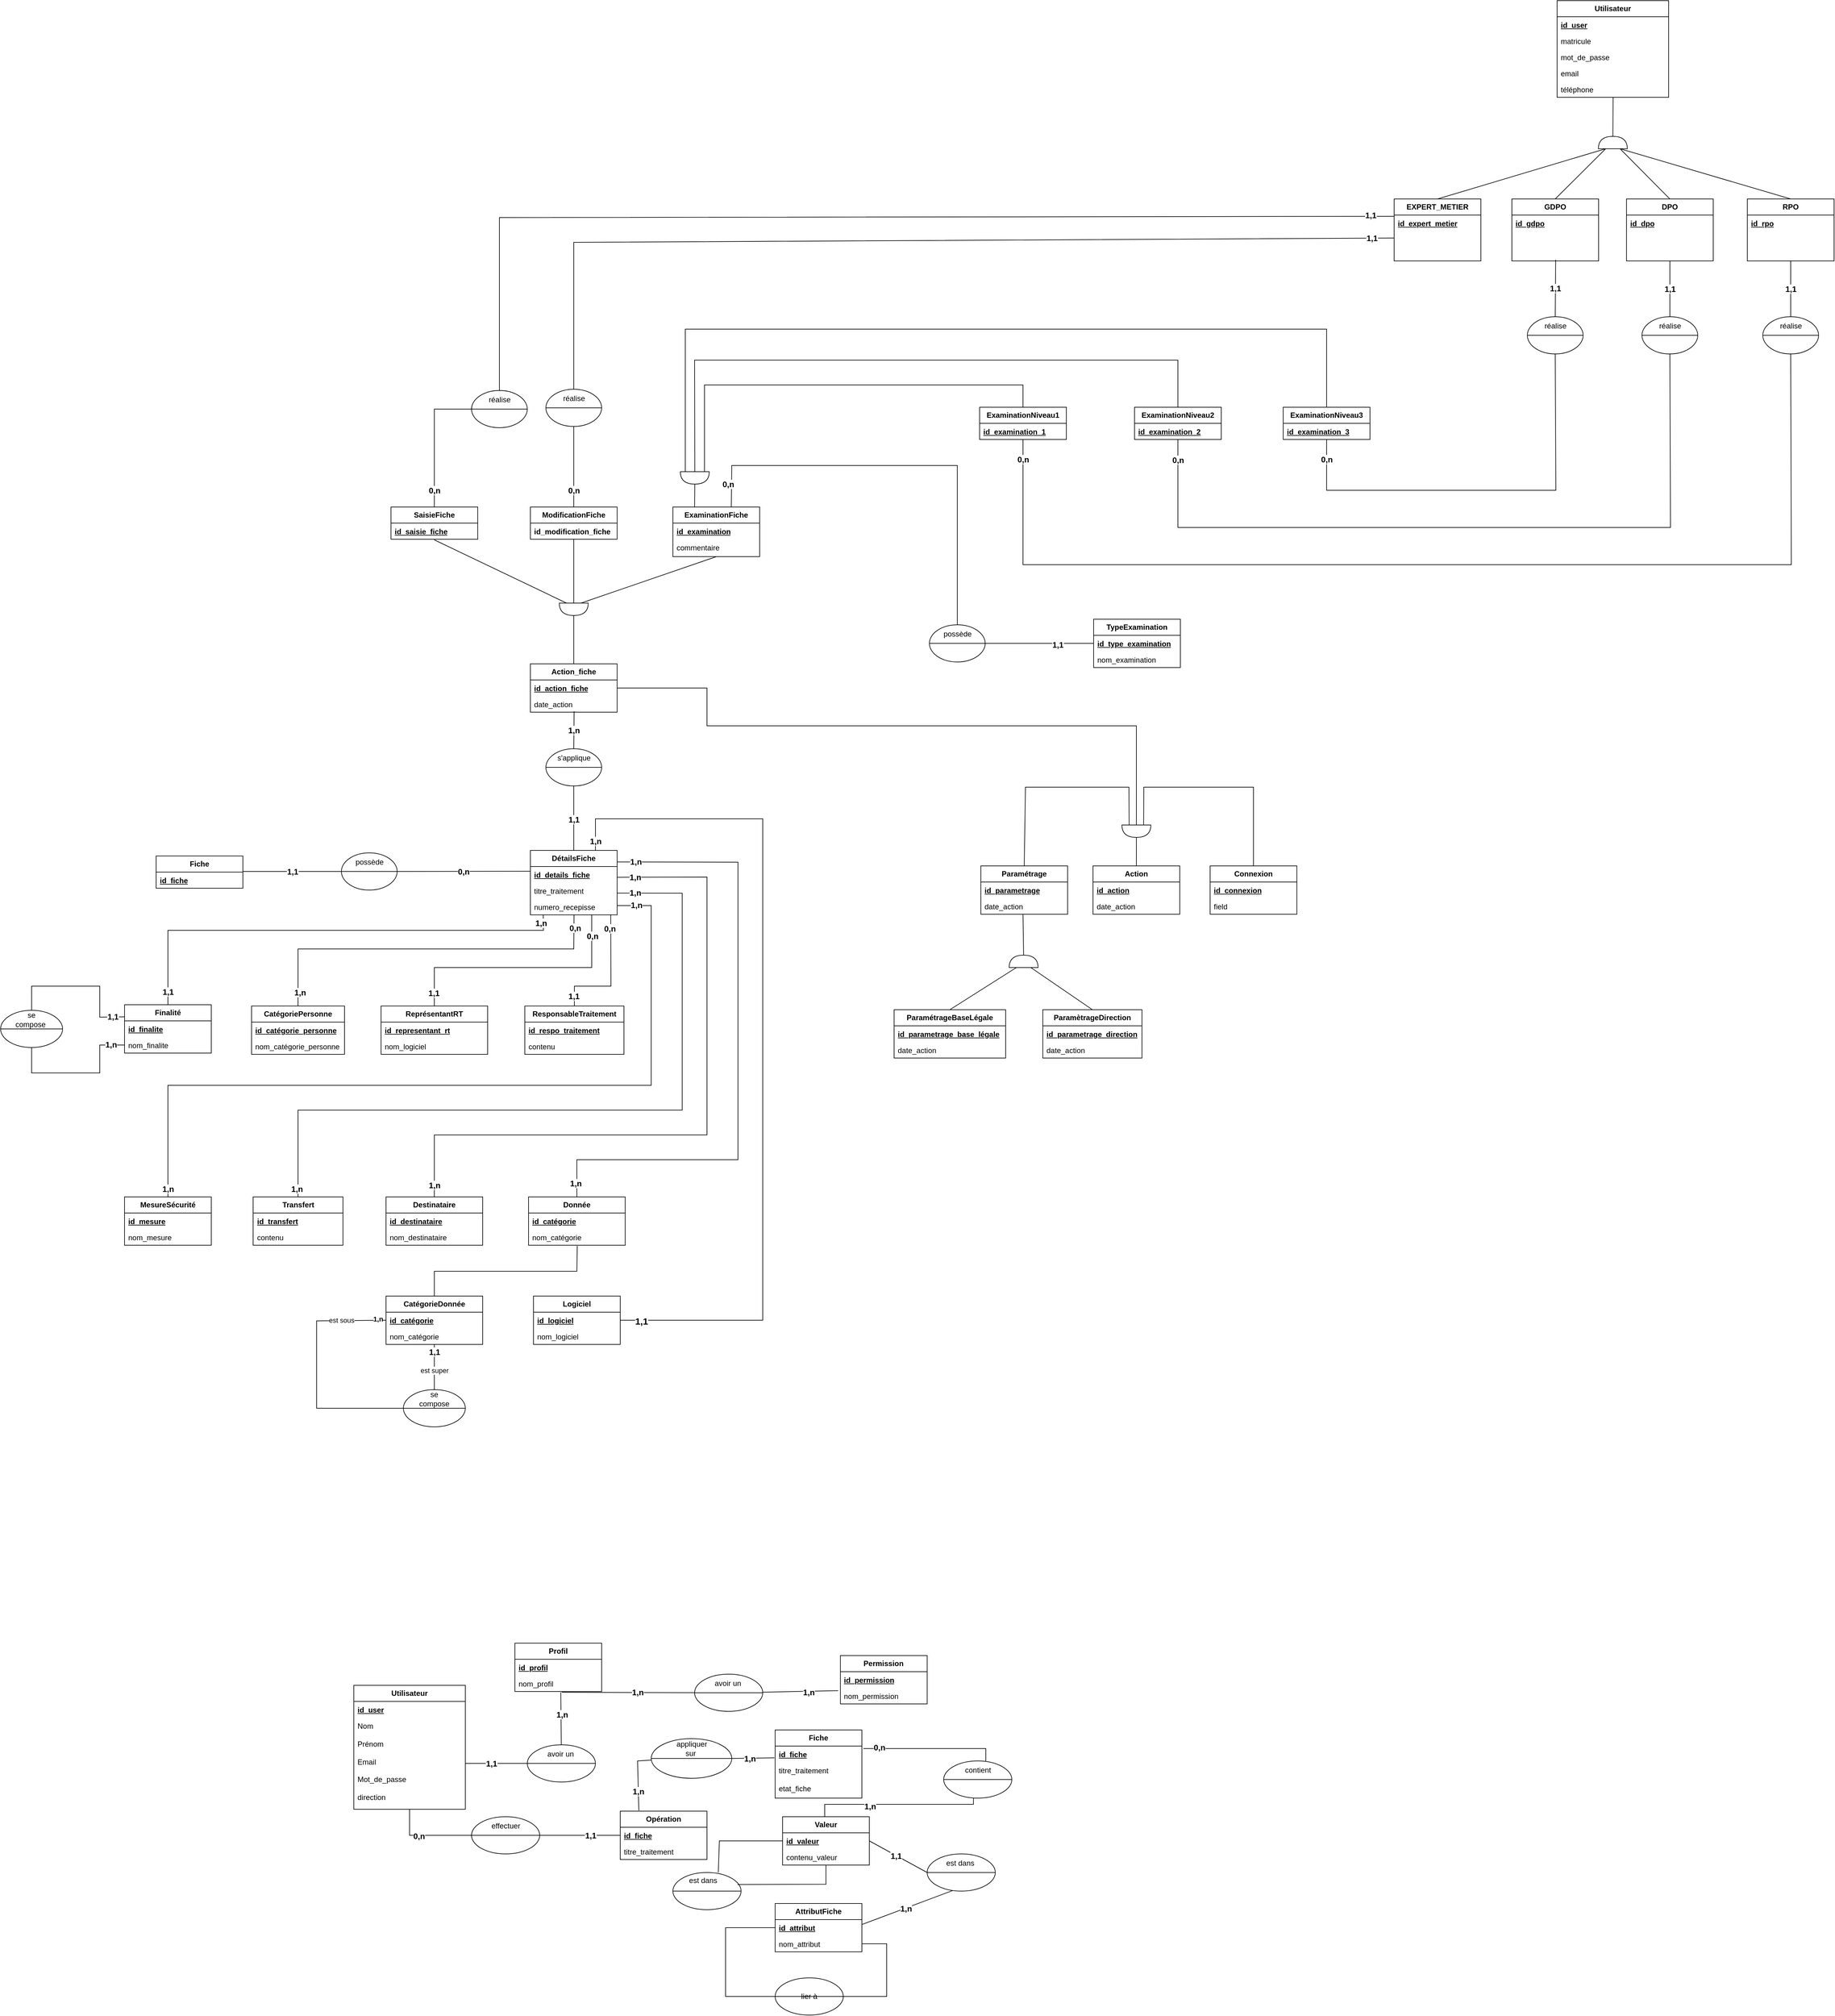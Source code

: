 <mxfile version="24.0.4" type="github">
  <diagram name="Page-1" id="qLgA0oDhDF7gpmY1HdVV">
    <mxGraphModel dx="1279" dy="645" grid="1" gridSize="10" guides="1" tooltips="1" connect="1" arrows="1" fold="1" page="1" pageScale="1" pageWidth="1169" pageHeight="1654" math="0" shadow="0">
      <root>
        <mxCell id="0" />
        <mxCell id="1" parent="0" />
        <mxCell id="GYJAzNhmERgqQ6SQNVPi-38" value="&lt;b&gt;DPO&lt;/b&gt;" style="swimlane;fontStyle=0;childLayout=stackLayout;horizontal=1;startSize=26;fillColor=none;horizontalStack=0;resizeParent=1;resizeParentMax=0;resizeLast=0;collapsible=1;marginBottom=0;whiteSpace=wrap;html=1;" parent="1" vertex="1">
          <mxGeometry x="2874" y="500.04" width="140" height="100" as="geometry" />
        </mxCell>
        <mxCell id="GYJAzNhmERgqQ6SQNVPi-39" value="&lt;b&gt;&lt;u&gt;id_dpo&lt;/u&gt;&lt;/b&gt;" style="text;strokeColor=none;fillColor=none;align=left;verticalAlign=top;spacingLeft=4;spacingRight=4;overflow=hidden;rotatable=0;points=[[0,0.5],[1,0.5]];portConstraint=eastwest;whiteSpace=wrap;html=1;" parent="GYJAzNhmERgqQ6SQNVPi-38" vertex="1">
          <mxGeometry y="26" width="140" height="74" as="geometry" />
        </mxCell>
        <mxCell id="GYJAzNhmERgqQ6SQNVPi-42" value="&lt;b&gt;GDPO&lt;/b&gt;" style="swimlane;fontStyle=0;childLayout=stackLayout;horizontal=1;startSize=26;fillColor=none;horizontalStack=0;resizeParent=1;resizeParentMax=0;resizeLast=0;collapsible=1;marginBottom=0;whiteSpace=wrap;html=1;" parent="1" vertex="1">
          <mxGeometry x="2689" y="500.04" width="140" height="100" as="geometry" />
        </mxCell>
        <mxCell id="GYJAzNhmERgqQ6SQNVPi-43" value="&lt;b&gt;&lt;u&gt;id_gdpo&lt;/u&gt;&lt;/b&gt;" style="text;strokeColor=none;fillColor=none;align=left;verticalAlign=top;spacingLeft=4;spacingRight=4;overflow=hidden;rotatable=0;points=[[0,0.5],[1,0.5]];portConstraint=eastwest;whiteSpace=wrap;html=1;" parent="GYJAzNhmERgqQ6SQNVPi-42" vertex="1">
          <mxGeometry y="26" width="140" height="74" as="geometry" />
        </mxCell>
        <mxCell id="GYJAzNhmERgqQ6SQNVPi-46" value="&lt;b&gt;EXPERT_METIER&lt;/b&gt;" style="swimlane;fontStyle=0;childLayout=stackLayout;horizontal=1;startSize=26;fillColor=none;horizontalStack=0;resizeParent=1;resizeParentMax=0;resizeLast=0;collapsible=1;marginBottom=0;whiteSpace=wrap;html=1;" parent="1" vertex="1">
          <mxGeometry x="2499" y="500.04" width="140" height="100" as="geometry" />
        </mxCell>
        <mxCell id="GYJAzNhmERgqQ6SQNVPi-49" value="&lt;b&gt;&lt;u&gt;id_expert_metier&lt;/u&gt;&lt;/b&gt;" style="text;strokeColor=none;fillColor=none;align=left;verticalAlign=top;spacingLeft=4;spacingRight=4;overflow=hidden;rotatable=0;points=[[0,0.5],[1,0.5]];portConstraint=eastwest;whiteSpace=wrap;html=1;" parent="GYJAzNhmERgqQ6SQNVPi-46" vertex="1">
          <mxGeometry y="26" width="140" height="74" as="geometry" />
        </mxCell>
        <mxCell id="GYJAzNhmERgqQ6SQNVPi-50" value="" style="shape=or;whiteSpace=wrap;html=1;direction=north;" parent="1" vertex="1">
          <mxGeometry x="2828.67" y="399" width="46.67" height="20" as="geometry" />
        </mxCell>
        <mxCell id="GYJAzNhmERgqQ6SQNVPi-53" value="" style="endArrow=none;html=1;rounded=0;exitX=0.5;exitY=0;exitDx=0;exitDy=0;entryX=0;entryY=0.25;entryDx=0;entryDy=0;entryPerimeter=0;" parent="1" source="GYJAzNhmERgqQ6SQNVPi-46" target="GYJAzNhmERgqQ6SQNVPi-50" edge="1">
          <mxGeometry width="50" height="50" relative="1" as="geometry">
            <mxPoint x="2569" y="480.04" as="sourcePoint" />
            <mxPoint x="2747.327" y="430.04" as="targetPoint" />
          </mxGeometry>
        </mxCell>
        <mxCell id="GYJAzNhmERgqQ6SQNVPi-54" value="" style="endArrow=none;html=1;rounded=0;entryX=0;entryY=0.75;entryDx=0;entryDy=0;entryPerimeter=0;exitX=0.5;exitY=0;exitDx=0;exitDy=0;" parent="1" source="GYJAzNhmERgqQ6SQNVPi-38" target="GYJAzNhmERgqQ6SQNVPi-50" edge="1">
          <mxGeometry width="50" height="50" relative="1" as="geometry">
            <mxPoint x="2944" y="500.04" as="sourcePoint" />
            <mxPoint x="2776.87" y="430.0" as="targetPoint" />
          </mxGeometry>
        </mxCell>
        <mxCell id="GYJAzNhmERgqQ6SQNVPi-55" value="&lt;b&gt;Utilisateur&lt;/b&gt;" style="swimlane;fontStyle=0;childLayout=stackLayout;horizontal=1;startSize=26;fillColor=none;horizontalStack=0;resizeParent=1;resizeParentMax=0;resizeLast=0;collapsible=1;marginBottom=0;whiteSpace=wrap;html=1;" parent="1" vertex="1">
          <mxGeometry x="2762.01" y="180" width="180" height="156" as="geometry" />
        </mxCell>
        <mxCell id="GYJAzNhmERgqQ6SQNVPi-56" value="&lt;b&gt;&lt;u&gt;id_user&lt;/u&gt;&lt;/b&gt;" style="text;strokeColor=none;fillColor=none;align=left;verticalAlign=top;spacingLeft=4;spacingRight=4;overflow=hidden;rotatable=0;points=[[0,0.5],[1,0.5]];portConstraint=eastwest;whiteSpace=wrap;html=1;" parent="GYJAzNhmERgqQ6SQNVPi-55" vertex="1">
          <mxGeometry y="26" width="180" height="26" as="geometry" />
        </mxCell>
        <mxCell id="GYJAzNhmERgqQ6SQNVPi-57" value="matricule" style="text;strokeColor=none;fillColor=none;align=left;verticalAlign=top;spacingLeft=4;spacingRight=4;overflow=hidden;rotatable=0;points=[[0,0.5],[1,0.5]];portConstraint=eastwest;whiteSpace=wrap;html=1;" parent="GYJAzNhmERgqQ6SQNVPi-55" vertex="1">
          <mxGeometry y="52" width="180" height="26" as="geometry" />
        </mxCell>
        <mxCell id="gTLhRK3T2MshmFAOSzQ8-50" value="mot_de_passe" style="text;strokeColor=none;fillColor=none;align=left;verticalAlign=top;spacingLeft=4;spacingRight=4;overflow=hidden;rotatable=0;points=[[0,0.5],[1,0.5]];portConstraint=eastwest;whiteSpace=wrap;html=1;" parent="GYJAzNhmERgqQ6SQNVPi-55" vertex="1">
          <mxGeometry y="78" width="180" height="26" as="geometry" />
        </mxCell>
        <mxCell id="gTLhRK3T2MshmFAOSzQ8-51" value="email" style="text;strokeColor=none;fillColor=none;align=left;verticalAlign=top;spacingLeft=4;spacingRight=4;overflow=hidden;rotatable=0;points=[[0,0.5],[1,0.5]];portConstraint=eastwest;whiteSpace=wrap;html=1;" parent="GYJAzNhmERgqQ6SQNVPi-55" vertex="1">
          <mxGeometry y="104" width="180" height="26" as="geometry" />
        </mxCell>
        <mxCell id="gTLhRK3T2MshmFAOSzQ8-52" value="téléphone" style="text;strokeColor=none;fillColor=none;align=left;verticalAlign=top;spacingLeft=4;spacingRight=4;overflow=hidden;rotatable=0;points=[[0,0.5],[1,0.5]];portConstraint=eastwest;whiteSpace=wrap;html=1;" parent="GYJAzNhmERgqQ6SQNVPi-55" vertex="1">
          <mxGeometry y="130" width="180" height="26" as="geometry" />
        </mxCell>
        <mxCell id="GYJAzNhmERgqQ6SQNVPi-59" value="" style="endArrow=none;html=1;rounded=0;exitX=1;exitY=0.5;exitDx=0;exitDy=0;exitPerimeter=0;entryX=0.502;entryY=0.996;entryDx=0;entryDy=0;entryPerimeter=0;" parent="1" source="GYJAzNhmERgqQ6SQNVPi-50" target="gTLhRK3T2MshmFAOSzQ8-52" edge="1">
          <mxGeometry width="50" height="50" relative="1" as="geometry">
            <mxPoint x="2750" y="390" as="sourcePoint" />
            <mxPoint x="2852" y="360" as="targetPoint" />
          </mxGeometry>
        </mxCell>
        <mxCell id="GYJAzNhmERgqQ6SQNVPi-60" value="&lt;b&gt;Action_fiche&lt;/b&gt;" style="swimlane;fontStyle=0;childLayout=stackLayout;horizontal=1;startSize=26;fillColor=none;horizontalStack=0;resizeParent=1;resizeParentMax=0;resizeLast=0;collapsible=1;marginBottom=0;whiteSpace=wrap;html=1;" parent="1" vertex="1">
          <mxGeometry x="1104.99" y="1250" width="140" height="78" as="geometry" />
        </mxCell>
        <mxCell id="GYJAzNhmERgqQ6SQNVPi-61" value="&lt;b&gt;&lt;u style=&quot;&quot;&gt;id_action_fiche&lt;/u&gt;&lt;/b&gt;" style="text;strokeColor=none;fillColor=none;align=left;verticalAlign=top;spacingLeft=4;spacingRight=4;overflow=hidden;rotatable=0;points=[[0,0.5],[1,0.5]];portConstraint=eastwest;whiteSpace=wrap;html=1;" parent="GYJAzNhmERgqQ6SQNVPi-60" vertex="1">
          <mxGeometry y="26" width="140" height="26" as="geometry" />
        </mxCell>
        <mxCell id="GYJAzNhmERgqQ6SQNVPi-62" value="date_action" style="text;strokeColor=none;fillColor=none;align=left;verticalAlign=top;spacingLeft=4;spacingRight=4;overflow=hidden;rotatable=0;points=[[0,0.5],[1,0.5]];portConstraint=eastwest;whiteSpace=wrap;html=1;" parent="GYJAzNhmERgqQ6SQNVPi-60" vertex="1">
          <mxGeometry y="52" width="140" height="26" as="geometry" />
        </mxCell>
        <mxCell id="GYJAzNhmERgqQ6SQNVPi-65" value="&lt;b&gt;SaisieFiche&lt;/b&gt;" style="swimlane;fontStyle=0;childLayout=stackLayout;horizontal=1;startSize=26;fillColor=none;horizontalStack=0;resizeParent=1;resizeParentMax=0;resizeLast=0;collapsible=1;marginBottom=0;whiteSpace=wrap;html=1;" parent="1" vertex="1">
          <mxGeometry x="880" y="997" width="140" height="52" as="geometry" />
        </mxCell>
        <mxCell id="GYJAzNhmERgqQ6SQNVPi-66" value="&lt;b&gt;&lt;u&gt;id_saisie_fiche&lt;/u&gt;&lt;/b&gt;" style="text;strokeColor=none;fillColor=none;align=left;verticalAlign=top;spacingLeft=4;spacingRight=4;overflow=hidden;rotatable=0;points=[[0,0.5],[1,0.5]];portConstraint=eastwest;whiteSpace=wrap;html=1;" parent="GYJAzNhmERgqQ6SQNVPi-65" vertex="1">
          <mxGeometry y="26" width="140" height="26" as="geometry" />
        </mxCell>
        <mxCell id="GYJAzNhmERgqQ6SQNVPi-69" value="&lt;b&gt;ModificationFiche&lt;/b&gt;" style="swimlane;fontStyle=0;childLayout=stackLayout;horizontal=1;startSize=26;fillColor=none;horizontalStack=0;resizeParent=1;resizeParentMax=0;resizeLast=0;collapsible=1;marginBottom=0;whiteSpace=wrap;html=1;" parent="1" vertex="1">
          <mxGeometry x="1105" y="997" width="140" height="52" as="geometry" />
        </mxCell>
        <mxCell id="GYJAzNhmERgqQ6SQNVPi-70" value="&lt;b&gt;id_modification_fiche&lt;/b&gt;" style="text;strokeColor=none;fillColor=none;align=left;verticalAlign=top;spacingLeft=4;spacingRight=4;overflow=hidden;rotatable=0;points=[[0,0.5],[1,0.5]];portConstraint=eastwest;whiteSpace=wrap;html=1;" parent="GYJAzNhmERgqQ6SQNVPi-69" vertex="1">
          <mxGeometry y="26" width="140" height="26" as="geometry" />
        </mxCell>
        <mxCell id="GYJAzNhmERgqQ6SQNVPi-73" value="&lt;b&gt;ExaminationFiche&lt;/b&gt;" style="swimlane;fontStyle=0;childLayout=stackLayout;horizontal=1;startSize=26;fillColor=none;horizontalStack=0;resizeParent=1;resizeParentMax=0;resizeLast=0;collapsible=1;marginBottom=0;whiteSpace=wrap;html=1;" parent="1" vertex="1">
          <mxGeometry x="1335" y="997" width="140" height="80" as="geometry" />
        </mxCell>
        <mxCell id="GYJAzNhmERgqQ6SQNVPi-74" value="&lt;div&gt;&lt;b&gt;&lt;u&gt;id_examination&lt;/u&gt;&lt;/b&gt;&lt;/div&gt;&lt;div&gt;&lt;br&gt;&lt;/div&gt;&lt;div&gt;&lt;br&gt;&lt;/div&gt;&lt;div&gt;&lt;br&gt;&lt;/div&gt;&lt;div&gt;&lt;br&gt;&lt;/div&gt;&lt;div&gt;&lt;br&gt;&lt;/div&gt;" style="text;strokeColor=none;fillColor=none;align=left;verticalAlign=top;spacingLeft=4;spacingRight=4;overflow=hidden;rotatable=0;points=[[0,0.5],[1,0.5]];portConstraint=eastwest;whiteSpace=wrap;html=1;" parent="GYJAzNhmERgqQ6SQNVPi-73" vertex="1">
          <mxGeometry y="26" width="140" height="26" as="geometry" />
        </mxCell>
        <mxCell id="GYJAzNhmERgqQ6SQNVPi-75" value="commentaire" style="text;strokeColor=none;fillColor=none;align=left;verticalAlign=top;spacingLeft=4;spacingRight=4;overflow=hidden;rotatable=0;points=[[0,0.5],[1,0.5]];portConstraint=eastwest;whiteSpace=wrap;html=1;" parent="GYJAzNhmERgqQ6SQNVPi-73" vertex="1">
          <mxGeometry y="52" width="140" height="28" as="geometry" />
        </mxCell>
        <mxCell id="GYJAzNhmERgqQ6SQNVPi-84" value="" style="group" parent="1" vertex="1" connectable="0">
          <mxGeometry x="1010" y="809" width="90" height="60" as="geometry" />
        </mxCell>
        <mxCell id="GYJAzNhmERgqQ6SQNVPi-81" value="" style="ellipse;whiteSpace=wrap;html=1;" parent="GYJAzNhmERgqQ6SQNVPi-84" vertex="1">
          <mxGeometry width="90" height="60" as="geometry" />
        </mxCell>
        <mxCell id="GYJAzNhmERgqQ6SQNVPi-83" value="réalise" style="text;html=1;align=center;verticalAlign=middle;whiteSpace=wrap;rounded=0;" parent="GYJAzNhmERgqQ6SQNVPi-84" vertex="1">
          <mxGeometry x="22.5" y="7.5" width="45" height="15" as="geometry" />
        </mxCell>
        <mxCell id="GYJAzNhmERgqQ6SQNVPi-82" value="" style="endArrow=none;html=1;rounded=0;entryX=1;entryY=0.5;entryDx=0;entryDy=0;exitX=0;exitY=0.5;exitDx=0;exitDy=0;elbow=vertical;" parent="GYJAzNhmERgqQ6SQNVPi-84" source="GYJAzNhmERgqQ6SQNVPi-81" target="GYJAzNhmERgqQ6SQNVPi-81" edge="1">
          <mxGeometry width="50" height="50" relative="1" as="geometry">
            <mxPoint x="210" y="285" as="sourcePoint" />
            <mxPoint x="247.5" y="247.5" as="targetPoint" />
          </mxGeometry>
        </mxCell>
        <mxCell id="GYJAzNhmERgqQ6SQNVPi-88" value="" style="endArrow=none;html=1;rounded=0;entryX=0;entryY=0.075;entryDx=0;entryDy=0;entryPerimeter=0;exitX=0.5;exitY=0;exitDx=0;exitDy=0;" parent="1" source="GYJAzNhmERgqQ6SQNVPi-81" edge="1">
          <mxGeometry width="50" height="50" relative="1" as="geometry">
            <mxPoint x="1160" y="800" as="sourcePoint" />
            <mxPoint x="2499" y="527.99" as="targetPoint" />
            <Array as="points">
              <mxPoint x="1055" y="530" />
            </Array>
          </mxGeometry>
        </mxCell>
        <mxCell id="gTLhRK3T2MshmFAOSzQ8-44" value="&lt;b&gt;&lt;font style=&quot;font-size: 13px;&quot;&gt;1,1&lt;/font&gt;&lt;/b&gt;" style="edgeLabel;html=1;align=center;verticalAlign=middle;resizable=0;points=[];" parent="GYJAzNhmERgqQ6SQNVPi-88" vertex="1" connectable="0">
          <mxGeometry x="0.882" y="1" relative="1" as="geometry">
            <mxPoint x="63" y="-1" as="offset" />
          </mxGeometry>
        </mxCell>
        <mxCell id="GYJAzNhmERgqQ6SQNVPi-97" value="&lt;b&gt;DétailsFiche&lt;/b&gt;" style="swimlane;fontStyle=0;childLayout=stackLayout;horizontal=1;startSize=26;fillColor=none;horizontalStack=0;resizeParent=1;resizeParentMax=0;resizeLast=0;collapsible=1;marginBottom=0;whiteSpace=wrap;html=1;" parent="1" vertex="1">
          <mxGeometry x="1105" y="1551" width="140" height="104" as="geometry" />
        </mxCell>
        <mxCell id="GYJAzNhmERgqQ6SQNVPi-98" value="&lt;b&gt;&lt;u&gt;id_details_fiche&lt;/u&gt;&lt;/b&gt;" style="text;strokeColor=none;fillColor=none;align=left;verticalAlign=top;spacingLeft=4;spacingRight=4;overflow=hidden;rotatable=0;points=[[0,0.5],[1,0.5]];portConstraint=eastwest;whiteSpace=wrap;html=1;" parent="GYJAzNhmERgqQ6SQNVPi-97" vertex="1">
          <mxGeometry y="26" width="140" height="26" as="geometry" />
        </mxCell>
        <mxCell id="GYJAzNhmERgqQ6SQNVPi-99" value="titre_traitement" style="text;strokeColor=none;fillColor=none;align=left;verticalAlign=top;spacingLeft=4;spacingRight=4;overflow=hidden;rotatable=0;points=[[0,0.5],[1,0.5]];portConstraint=eastwest;whiteSpace=wrap;html=1;" parent="GYJAzNhmERgqQ6SQNVPi-97" vertex="1">
          <mxGeometry y="52" width="140" height="26" as="geometry" />
        </mxCell>
        <mxCell id="GYJAzNhmERgqQ6SQNVPi-100" value="numero_recepisse" style="text;strokeColor=none;fillColor=none;align=left;verticalAlign=top;spacingLeft=4;spacingRight=4;overflow=hidden;rotatable=0;points=[[0,0.5],[1,0.5]];portConstraint=eastwest;whiteSpace=wrap;html=1;" parent="GYJAzNhmERgqQ6SQNVPi-97" vertex="1">
          <mxGeometry y="78" width="140" height="26" as="geometry" />
        </mxCell>
        <mxCell id="GYJAzNhmERgqQ6SQNVPi-107" value="" style="group" parent="1" vertex="1" connectable="0">
          <mxGeometry x="1130" y="807" width="90" height="60" as="geometry" />
        </mxCell>
        <mxCell id="GYJAzNhmERgqQ6SQNVPi-108" value="" style="ellipse;whiteSpace=wrap;html=1;" parent="GYJAzNhmERgqQ6SQNVPi-107" vertex="1">
          <mxGeometry width="90" height="60" as="geometry" />
        </mxCell>
        <mxCell id="GYJAzNhmERgqQ6SQNVPi-109" value="réalise" style="text;html=1;align=center;verticalAlign=middle;whiteSpace=wrap;rounded=0;" parent="GYJAzNhmERgqQ6SQNVPi-107" vertex="1">
          <mxGeometry x="22.5" y="7.5" width="45" height="15" as="geometry" />
        </mxCell>
        <mxCell id="GYJAzNhmERgqQ6SQNVPi-110" value="" style="endArrow=none;html=1;rounded=0;entryX=1;entryY=0.5;entryDx=0;entryDy=0;exitX=0;exitY=0.5;exitDx=0;exitDy=0;elbow=vertical;" parent="GYJAzNhmERgqQ6SQNVPi-107" source="GYJAzNhmERgqQ6SQNVPi-108" target="GYJAzNhmERgqQ6SQNVPi-108" edge="1">
          <mxGeometry width="50" height="50" relative="1" as="geometry">
            <mxPoint x="210" y="285" as="sourcePoint" />
            <mxPoint x="247.5" y="247.5" as="targetPoint" />
          </mxGeometry>
        </mxCell>
        <mxCell id="GYJAzNhmERgqQ6SQNVPi-127" value="&lt;b&gt;&lt;font style=&quot;font-size: 13px;&quot;&gt;1,1&lt;/font&gt;&lt;/b&gt;" style="endArrow=none;html=1;rounded=0;entryX=0;entryY=0.5;entryDx=0;entryDy=0;exitX=0.5;exitY=0;exitDx=0;exitDy=0;" parent="1" source="GYJAzNhmERgqQ6SQNVPi-108" target="GYJAzNhmERgqQ6SQNVPi-49" edge="1">
          <mxGeometry x="0.954" width="50" height="50" relative="1" as="geometry">
            <mxPoint x="1380" y="790" as="sourcePoint" />
            <mxPoint x="1380.49" y="732" as="targetPoint" />
            <Array as="points">
              <mxPoint x="1175" y="570" />
            </Array>
            <mxPoint as="offset" />
          </mxGeometry>
        </mxCell>
        <mxCell id="GYJAzNhmERgqQ6SQNVPi-137" value="&lt;b&gt;Fiche&lt;/b&gt;" style="swimlane;fontStyle=0;childLayout=stackLayout;horizontal=1;startSize=26;fillColor=none;horizontalStack=0;resizeParent=1;resizeParentMax=0;resizeLast=0;collapsible=1;marginBottom=0;whiteSpace=wrap;html=1;" parent="1" vertex="1">
          <mxGeometry x="501.0" y="1560" width="140" height="52" as="geometry" />
        </mxCell>
        <mxCell id="GYJAzNhmERgqQ6SQNVPi-138" value="&lt;u style=&quot;&quot;&gt;&lt;b&gt;id_fiche&lt;/b&gt;&lt;/u&gt;" style="text;strokeColor=none;fillColor=none;align=left;verticalAlign=top;spacingLeft=4;spacingRight=4;overflow=hidden;rotatable=0;points=[[0,0.5],[1,0.5]];portConstraint=eastwest;whiteSpace=wrap;html=1;" parent="GYJAzNhmERgqQ6SQNVPi-137" vertex="1">
          <mxGeometry y="26" width="140" height="26" as="geometry" />
        </mxCell>
        <mxCell id="GYJAzNhmERgqQ6SQNVPi-142" value="" style="group" parent="1" vertex="1" connectable="0">
          <mxGeometry x="800" y="1555" width="90" height="60" as="geometry" />
        </mxCell>
        <mxCell id="GYJAzNhmERgqQ6SQNVPi-143" value="" style="ellipse;whiteSpace=wrap;html=1;" parent="GYJAzNhmERgqQ6SQNVPi-142" vertex="1">
          <mxGeometry width="90" height="60" as="geometry" />
        </mxCell>
        <mxCell id="GYJAzNhmERgqQ6SQNVPi-144" value="possède" style="text;html=1;align=center;verticalAlign=middle;whiteSpace=wrap;rounded=0;" parent="GYJAzNhmERgqQ6SQNVPi-142" vertex="1">
          <mxGeometry x="22.5" y="7.5" width="45" height="15" as="geometry" />
        </mxCell>
        <mxCell id="GYJAzNhmERgqQ6SQNVPi-145" value="" style="endArrow=none;html=1;rounded=0;entryX=1;entryY=0.5;entryDx=0;entryDy=0;exitX=0;exitY=0.5;exitDx=0;exitDy=0;elbow=vertical;" parent="GYJAzNhmERgqQ6SQNVPi-142" source="GYJAzNhmERgqQ6SQNVPi-143" target="GYJAzNhmERgqQ6SQNVPi-143" edge="1">
          <mxGeometry width="50" height="50" relative="1" as="geometry">
            <mxPoint x="210" y="285" as="sourcePoint" />
            <mxPoint x="247.5" y="247.5" as="targetPoint" />
          </mxGeometry>
        </mxCell>
        <mxCell id="GYJAzNhmERgqQ6SQNVPi-159" value="&lt;b&gt;&lt;font style=&quot;font-size: 13px;&quot;&gt;0,n&lt;/font&gt;&lt;/b&gt;" style="endArrow=none;html=1;rounded=0;exitX=0.5;exitY=1;exitDx=0;exitDy=0;entryX=0.5;entryY=0;entryDx=0;entryDy=0;" parent="1" source="GYJAzNhmERgqQ6SQNVPi-108" target="GYJAzNhmERgqQ6SQNVPi-69" edge="1">
          <mxGeometry x="0.585" width="50" height="50" relative="1" as="geometry">
            <mxPoint x="1433.33" y="960" as="sourcePoint" />
            <mxPoint x="1483.33" y="910" as="targetPoint" />
            <mxPoint as="offset" />
          </mxGeometry>
        </mxCell>
        <mxCell id="GYJAzNhmERgqQ6SQNVPi-161" value="&lt;b&gt;&lt;font style=&quot;font-size: 13px;&quot;&gt;0,n&lt;/font&gt;&lt;/b&gt;" style="endArrow=none;html=1;rounded=0;exitX=0.5;exitY=0;exitDx=0;exitDy=0;entryX=0;entryY=0.5;entryDx=0;entryDy=0;" parent="1" source="GYJAzNhmERgqQ6SQNVPi-65" target="GYJAzNhmERgqQ6SQNVPi-81" edge="1">
          <mxGeometry x="-0.752" width="50" height="50" relative="1" as="geometry">
            <mxPoint x="980" y="960" as="sourcePoint" />
            <mxPoint x="1030" y="910" as="targetPoint" />
            <Array as="points">
              <mxPoint x="950" y="839" />
            </Array>
            <mxPoint as="offset" />
          </mxGeometry>
        </mxCell>
        <mxCell id="GYJAzNhmERgqQ6SQNVPi-177" value="" style="shape=or;whiteSpace=wrap;html=1;direction=south;" parent="1" vertex="1">
          <mxGeometry x="1347" y="940" width="46.67" height="20" as="geometry" />
        </mxCell>
        <mxCell id="GYJAzNhmERgqQ6SQNVPi-178" value="" style="endArrow=none;html=1;rounded=0;entryX=1;entryY=0.5;entryDx=0;entryDy=0;entryPerimeter=0;exitX=0.25;exitY=0;exitDx=0;exitDy=0;" parent="1" source="GYJAzNhmERgqQ6SQNVPi-73" target="GYJAzNhmERgqQ6SQNVPi-177" edge="1">
          <mxGeometry width="50" height="50" relative="1" as="geometry">
            <mxPoint x="1320" y="1030" as="sourcePoint" />
            <mxPoint x="1370" y="980" as="targetPoint" />
          </mxGeometry>
        </mxCell>
        <mxCell id="GYJAzNhmERgqQ6SQNVPi-179" value="&lt;b&gt;ExaminationNiveau1&lt;/b&gt;" style="swimlane;fontStyle=0;childLayout=stackLayout;horizontal=1;startSize=26;fillColor=none;horizontalStack=0;resizeParent=1;resizeParentMax=0;resizeLast=0;collapsible=1;marginBottom=0;whiteSpace=wrap;html=1;" parent="1" vertex="1">
          <mxGeometry x="1830" y="836" width="140" height="52" as="geometry" />
        </mxCell>
        <mxCell id="GYJAzNhmERgqQ6SQNVPi-180" value="&lt;b&gt;&lt;u&gt;id_examination_1&lt;/u&gt;&lt;/b&gt;" style="text;strokeColor=none;fillColor=none;align=left;verticalAlign=top;spacingLeft=4;spacingRight=4;overflow=hidden;rotatable=0;points=[[0,0.5],[1,0.5]];portConstraint=eastwest;whiteSpace=wrap;html=1;" parent="GYJAzNhmERgqQ6SQNVPi-179" vertex="1">
          <mxGeometry y="26" width="140" height="26" as="geometry" />
        </mxCell>
        <mxCell id="GYJAzNhmERgqQ6SQNVPi-183" value="&lt;b&gt;ExaminationNiveau2&lt;/b&gt;" style="swimlane;fontStyle=0;childLayout=stackLayout;horizontal=1;startSize=26;fillColor=none;horizontalStack=0;resizeParent=1;resizeParentMax=0;resizeLast=0;collapsible=1;marginBottom=0;whiteSpace=wrap;html=1;" parent="1" vertex="1">
          <mxGeometry x="2080" y="836" width="140" height="52" as="geometry" />
        </mxCell>
        <mxCell id="GYJAzNhmERgqQ6SQNVPi-184" value="&lt;b&gt;&lt;u&gt;id_examination_2&lt;/u&gt;&lt;/b&gt;" style="text;strokeColor=none;fillColor=none;align=left;verticalAlign=top;spacingLeft=4;spacingRight=4;overflow=hidden;rotatable=0;points=[[0,0.5],[1,0.5]];portConstraint=eastwest;whiteSpace=wrap;html=1;" parent="GYJAzNhmERgqQ6SQNVPi-183" vertex="1">
          <mxGeometry y="26" width="140" height="26" as="geometry" />
        </mxCell>
        <mxCell id="GYJAzNhmERgqQ6SQNVPi-187" value="&lt;b&gt;ExaminationNiveau3&lt;/b&gt;" style="swimlane;fontStyle=0;childLayout=stackLayout;horizontal=1;startSize=26;fillColor=none;horizontalStack=0;resizeParent=1;resizeParentMax=0;resizeLast=0;collapsible=1;marginBottom=0;whiteSpace=wrap;html=1;" parent="1" vertex="1">
          <mxGeometry x="2320" y="836" width="140" height="52" as="geometry" />
        </mxCell>
        <mxCell id="GYJAzNhmERgqQ6SQNVPi-188" value="&lt;b&gt;&lt;u&gt;id_examination_3&lt;/u&gt;&lt;/b&gt;" style="text;strokeColor=none;fillColor=none;align=left;verticalAlign=top;spacingLeft=4;spacingRight=4;overflow=hidden;rotatable=0;points=[[0,0.5],[1,0.5]];portConstraint=eastwest;whiteSpace=wrap;html=1;" parent="GYJAzNhmERgqQ6SQNVPi-187" vertex="1">
          <mxGeometry y="26" width="140" height="26" as="geometry" />
        </mxCell>
        <mxCell id="GYJAzNhmERgqQ6SQNVPi-191" value="" style="endArrow=none;html=1;rounded=0;exitX=0;exitY=0.164;exitDx=0;exitDy=0;exitPerimeter=0;entryX=0.5;entryY=0;entryDx=0;entryDy=0;" parent="1" source="GYJAzNhmERgqQ6SQNVPi-177" target="GYJAzNhmERgqQ6SQNVPi-179" edge="1">
          <mxGeometry width="50" height="50" relative="1" as="geometry">
            <mxPoint x="1403.33" y="919" as="sourcePoint" />
            <mxPoint x="1453.33" y="869" as="targetPoint" />
            <Array as="points">
              <mxPoint x="1386" y="800" />
              <mxPoint x="1900" y="800" />
            </Array>
          </mxGeometry>
        </mxCell>
        <mxCell id="GYJAzNhmERgqQ6SQNVPi-192" value="" style="endArrow=none;html=1;rounded=0;exitX=0;exitY=0.5;exitDx=0;exitDy=0;exitPerimeter=0;entryX=0.5;entryY=0;entryDx=0;entryDy=0;" parent="1" source="GYJAzNhmERgqQ6SQNVPi-177" target="GYJAzNhmERgqQ6SQNVPi-183" edge="1">
          <mxGeometry width="50" height="50" relative="1" as="geometry">
            <mxPoint x="1403.33" y="930" as="sourcePoint" />
            <mxPoint x="1886.33" y="826" as="targetPoint" />
            <Array as="points">
              <mxPoint x="1370" y="760" />
              <mxPoint x="2150" y="760" />
            </Array>
          </mxGeometry>
        </mxCell>
        <mxCell id="GYJAzNhmERgqQ6SQNVPi-193" value="" style="endArrow=none;html=1;rounded=0;exitX=0;exitY=0.829;exitDx=0;exitDy=0;exitPerimeter=0;entryX=0.5;entryY=0;entryDx=0;entryDy=0;" parent="1" source="GYJAzNhmERgqQ6SQNVPi-177" target="GYJAzNhmERgqQ6SQNVPi-187" edge="1">
          <mxGeometry width="50" height="50" relative="1" as="geometry">
            <mxPoint x="1390" y="929" as="sourcePoint" />
            <mxPoint x="1885" y="825" as="targetPoint" />
            <Array as="points">
              <mxPoint x="1355" y="710" />
              <mxPoint x="2390" y="710" />
            </Array>
          </mxGeometry>
        </mxCell>
        <mxCell id="GYJAzNhmERgqQ6SQNVPi-197" value="" style="group" parent="1" vertex="1" connectable="0">
          <mxGeometry x="2714" y="690" width="90" height="60" as="geometry" />
        </mxCell>
        <mxCell id="GYJAzNhmERgqQ6SQNVPi-198" value="" style="ellipse;whiteSpace=wrap;html=1;" parent="GYJAzNhmERgqQ6SQNVPi-197" vertex="1">
          <mxGeometry width="90" height="60" as="geometry" />
        </mxCell>
        <mxCell id="GYJAzNhmERgqQ6SQNVPi-199" value="réalise" style="text;html=1;align=center;verticalAlign=middle;whiteSpace=wrap;rounded=0;" parent="GYJAzNhmERgqQ6SQNVPi-197" vertex="1">
          <mxGeometry x="22.5" y="7.5" width="45" height="15" as="geometry" />
        </mxCell>
        <mxCell id="GYJAzNhmERgqQ6SQNVPi-200" value="" style="endArrow=none;html=1;rounded=0;entryX=1;entryY=0.5;entryDx=0;entryDy=0;exitX=0;exitY=0.5;exitDx=0;exitDy=0;elbow=vertical;" parent="GYJAzNhmERgqQ6SQNVPi-197" source="GYJAzNhmERgqQ6SQNVPi-198" target="GYJAzNhmERgqQ6SQNVPi-198" edge="1">
          <mxGeometry width="50" height="50" relative="1" as="geometry">
            <mxPoint x="210" y="285" as="sourcePoint" />
            <mxPoint x="247.5" y="247.5" as="targetPoint" />
          </mxGeometry>
        </mxCell>
        <mxCell id="GYJAzNhmERgqQ6SQNVPi-201" value="&lt;b&gt;&lt;font style=&quot;font-size: 13px;&quot;&gt;1,1&lt;/font&gt;&lt;/b&gt;" style="endArrow=none;html=1;rounded=0;entryX=0.505;entryY=0.974;entryDx=0;entryDy=0;entryPerimeter=0;exitX=0.5;exitY=0;exitDx=0;exitDy=0;" parent="1" source="GYJAzNhmERgqQ6SQNVPi-198" target="GYJAzNhmERgqQ6SQNVPi-43" edge="1">
          <mxGeometry width="50" height="50" relative="1" as="geometry">
            <mxPoint x="2689" y="700" as="sourcePoint" />
            <mxPoint x="2759" y="578.768" as="targetPoint" />
          </mxGeometry>
        </mxCell>
        <mxCell id="GYJAzNhmERgqQ6SQNVPi-202" value="&lt;b&gt;&lt;font style=&quot;font-size: 13px;&quot;&gt;0,n&lt;/font&gt;&lt;/b&gt;" style="endArrow=none;html=1;rounded=0;entryX=0.5;entryY=1;entryDx=0;entryDy=0;exitX=0.5;exitY=1;exitDx=0;exitDy=0;" parent="1" source="GYJAzNhmERgqQ6SQNVPi-187" target="GYJAzNhmERgqQ6SQNVPi-198" edge="1">
          <mxGeometry x="-0.905" width="50" height="50" relative="1" as="geometry">
            <mxPoint x="2390" y="900" as="sourcePoint" />
            <mxPoint x="2790" y="800" as="targetPoint" />
            <Array as="points">
              <mxPoint x="2390" y="970" />
              <mxPoint x="2760" y="970" />
            </Array>
            <mxPoint as="offset" />
          </mxGeometry>
        </mxCell>
        <mxCell id="GYJAzNhmERgqQ6SQNVPi-204" value="" style="group" parent="1" vertex="1" connectable="0">
          <mxGeometry x="2899" y="690" width="90" height="60" as="geometry" />
        </mxCell>
        <mxCell id="GYJAzNhmERgqQ6SQNVPi-205" value="" style="ellipse;whiteSpace=wrap;html=1;" parent="GYJAzNhmERgqQ6SQNVPi-204" vertex="1">
          <mxGeometry width="90" height="60" as="geometry" />
        </mxCell>
        <mxCell id="GYJAzNhmERgqQ6SQNVPi-206" value="réalise" style="text;html=1;align=center;verticalAlign=middle;whiteSpace=wrap;rounded=0;" parent="GYJAzNhmERgqQ6SQNVPi-204" vertex="1">
          <mxGeometry x="22.5" y="7.5" width="45" height="15" as="geometry" />
        </mxCell>
        <mxCell id="GYJAzNhmERgqQ6SQNVPi-207" value="" style="endArrow=none;html=1;rounded=0;entryX=1;entryY=0.5;entryDx=0;entryDy=0;exitX=0;exitY=0.5;exitDx=0;exitDy=0;elbow=vertical;" parent="GYJAzNhmERgqQ6SQNVPi-204" source="GYJAzNhmERgqQ6SQNVPi-205" target="GYJAzNhmERgqQ6SQNVPi-205" edge="1">
          <mxGeometry width="50" height="50" relative="1" as="geometry">
            <mxPoint x="210" y="285" as="sourcePoint" />
            <mxPoint x="247.5" y="247.5" as="targetPoint" />
          </mxGeometry>
        </mxCell>
        <mxCell id="GYJAzNhmERgqQ6SQNVPi-208" value="&lt;b&gt;&lt;font style=&quot;font-size: 13px;&quot;&gt;1,1&lt;/font&gt;&lt;/b&gt;" style="endArrow=none;html=1;rounded=0;entryX=0.5;entryY=0.999;entryDx=0;entryDy=0;entryPerimeter=0;exitX=0.5;exitY=0;exitDx=0;exitDy=0;" parent="1" source="GYJAzNhmERgqQ6SQNVPi-205" target="GYJAzNhmERgqQ6SQNVPi-39" edge="1">
          <mxGeometry width="50" height="50" relative="1" as="geometry">
            <mxPoint x="2944" y="690" as="sourcePoint" />
            <mxPoint x="2943.86" y="603.806" as="targetPoint" />
          </mxGeometry>
        </mxCell>
        <mxCell id="GYJAzNhmERgqQ6SQNVPi-209" value="&lt;b&gt;&lt;font style=&quot;font-size: 13px;&quot;&gt;0,n&lt;/font&gt;&lt;/b&gt;" style="endArrow=none;html=1;rounded=0;entryX=0.5;entryY=1;entryDx=0;entryDy=0;exitX=0.5;exitY=1;exitDx=0;exitDy=0;" parent="1" source="GYJAzNhmERgqQ6SQNVPi-183" target="GYJAzNhmERgqQ6SQNVPi-205" edge="1">
          <mxGeometry x="-0.947" width="50" height="50" relative="1" as="geometry">
            <mxPoint x="2150" y="900" as="sourcePoint" />
            <mxPoint x="2944.17" y="794" as="targetPoint" />
            <Array as="points">
              <mxPoint x="2150" y="1030" />
              <mxPoint x="2945" y="1030" />
            </Array>
            <mxPoint as="offset" />
          </mxGeometry>
        </mxCell>
        <mxCell id="GYJAzNhmERgqQ6SQNVPi-210" value="&lt;b&gt;RPO&lt;/b&gt;" style="swimlane;fontStyle=0;childLayout=stackLayout;horizontal=1;startSize=26;fillColor=none;horizontalStack=0;resizeParent=1;resizeParentMax=0;resizeLast=0;collapsible=1;marginBottom=0;whiteSpace=wrap;html=1;" parent="1" vertex="1">
          <mxGeometry x="3069" y="500.04" width="140" height="100" as="geometry" />
        </mxCell>
        <mxCell id="GYJAzNhmERgqQ6SQNVPi-211" value="&lt;b&gt;&lt;u&gt;id_rpo&lt;/u&gt;&lt;/b&gt;" style="text;strokeColor=none;fillColor=none;align=left;verticalAlign=top;spacingLeft=4;spacingRight=4;overflow=hidden;rotatable=0;points=[[0,0.5],[1,0.5]];portConstraint=eastwest;whiteSpace=wrap;html=1;" parent="GYJAzNhmERgqQ6SQNVPi-210" vertex="1">
          <mxGeometry y="26" width="140" height="74" as="geometry" />
        </mxCell>
        <mxCell id="GYJAzNhmERgqQ6SQNVPi-216" value="" style="group" parent="1" vertex="1" connectable="0">
          <mxGeometry x="3094" y="690" width="90" height="60" as="geometry" />
        </mxCell>
        <mxCell id="GYJAzNhmERgqQ6SQNVPi-217" value="" style="ellipse;whiteSpace=wrap;html=1;" parent="GYJAzNhmERgqQ6SQNVPi-216" vertex="1">
          <mxGeometry width="90" height="60" as="geometry" />
        </mxCell>
        <mxCell id="GYJAzNhmERgqQ6SQNVPi-218" value="réalise" style="text;html=1;align=center;verticalAlign=middle;whiteSpace=wrap;rounded=0;" parent="GYJAzNhmERgqQ6SQNVPi-216" vertex="1">
          <mxGeometry x="22.5" y="7.5" width="45" height="15" as="geometry" />
        </mxCell>
        <mxCell id="GYJAzNhmERgqQ6SQNVPi-219" value="" style="endArrow=none;html=1;rounded=0;entryX=1;entryY=0.5;entryDx=0;entryDy=0;exitX=0;exitY=0.5;exitDx=0;exitDy=0;elbow=vertical;" parent="GYJAzNhmERgqQ6SQNVPi-216" source="GYJAzNhmERgqQ6SQNVPi-217" target="GYJAzNhmERgqQ6SQNVPi-217" edge="1">
          <mxGeometry width="50" height="50" relative="1" as="geometry">
            <mxPoint x="210" y="285" as="sourcePoint" />
            <mxPoint x="247.5" y="247.5" as="targetPoint" />
          </mxGeometry>
        </mxCell>
        <mxCell id="GYJAzNhmERgqQ6SQNVPi-221" value="&lt;b&gt;&lt;font style=&quot;font-size: 13px;&quot;&gt;1,1&lt;/font&gt;&lt;/b&gt;" style="endArrow=none;html=1;rounded=0;exitX=0.5;exitY=0;exitDx=0;exitDy=0;" parent="1" source="GYJAzNhmERgqQ6SQNVPi-217" target="GYJAzNhmERgqQ6SQNVPi-211" edge="1">
          <mxGeometry width="50" height="50" relative="1" as="geometry">
            <mxPoint x="3138" y="690" as="sourcePoint" />
            <mxPoint x="3139.28" y="603.962" as="targetPoint" />
          </mxGeometry>
        </mxCell>
        <mxCell id="GYJAzNhmERgqQ6SQNVPi-222" value="&lt;b&gt;&lt;font style=&quot;font-size: 13px;&quot;&gt;0,n&lt;/font&gt;&lt;/b&gt;" style="endArrow=none;html=1;rounded=0;entryX=0.5;entryY=1;entryDx=0;entryDy=0;" parent="1" source="GYJAzNhmERgqQ6SQNVPi-180" target="GYJAzNhmERgqQ6SQNVPi-217" edge="1">
          <mxGeometry x="-0.964" width="50" height="50" relative="1" as="geometry">
            <mxPoint x="1900" y="890" as="sourcePoint" />
            <mxPoint x="3145" y="790" as="targetPoint" />
            <Array as="points">
              <mxPoint x="1900" y="1090" />
              <mxPoint x="3140" y="1090" />
            </Array>
            <mxPoint as="offset" />
          </mxGeometry>
        </mxCell>
        <mxCell id="EJDOjYOvAJ0e2o-yVhJk-31" value="&lt;b&gt;TypeExamination&lt;/b&gt;" style="swimlane;fontStyle=0;childLayout=stackLayout;horizontal=1;startSize=26;fillColor=none;horizontalStack=0;resizeParent=1;resizeParentMax=0;resizeLast=0;collapsible=1;marginBottom=0;whiteSpace=wrap;html=1;" parent="1" vertex="1">
          <mxGeometry x="2014" y="1178" width="140" height="78" as="geometry" />
        </mxCell>
        <mxCell id="EJDOjYOvAJ0e2o-yVhJk-32" value="&lt;u style=&quot;&quot;&gt;&lt;b&gt;id_type_examination&lt;/b&gt;&lt;/u&gt;" style="text;strokeColor=none;fillColor=none;align=left;verticalAlign=top;spacingLeft=4;spacingRight=4;overflow=hidden;rotatable=0;points=[[0,0.5],[1,0.5]];portConstraint=eastwest;whiteSpace=wrap;html=1;" parent="EJDOjYOvAJ0e2o-yVhJk-31" vertex="1">
          <mxGeometry y="26" width="140" height="26" as="geometry" />
        </mxCell>
        <mxCell id="EJDOjYOvAJ0e2o-yVhJk-33" value="nom_examination" style="text;strokeColor=none;fillColor=none;align=left;verticalAlign=top;spacingLeft=4;spacingRight=4;overflow=hidden;rotatable=0;points=[[0,0.5],[1,0.5]];portConstraint=eastwest;whiteSpace=wrap;html=1;" parent="EJDOjYOvAJ0e2o-yVhJk-31" vertex="1">
          <mxGeometry y="52" width="140" height="26" as="geometry" />
        </mxCell>
        <mxCell id="gTLhRK3T2MshmFAOSzQ8-1" value="" style="group" parent="1" vertex="1" connectable="0">
          <mxGeometry x="1749" y="1187" width="90" height="60" as="geometry" />
        </mxCell>
        <mxCell id="gTLhRK3T2MshmFAOSzQ8-2" value="" style="ellipse;whiteSpace=wrap;html=1;" parent="gTLhRK3T2MshmFAOSzQ8-1" vertex="1">
          <mxGeometry width="90" height="60" as="geometry" />
        </mxCell>
        <mxCell id="gTLhRK3T2MshmFAOSzQ8-3" value="possède" style="text;html=1;align=center;verticalAlign=middle;whiteSpace=wrap;rounded=0;" parent="gTLhRK3T2MshmFAOSzQ8-1" vertex="1">
          <mxGeometry x="22.5" y="7.5" width="45" height="15" as="geometry" />
        </mxCell>
        <mxCell id="gTLhRK3T2MshmFAOSzQ8-4" value="" style="endArrow=none;html=1;rounded=0;entryX=1;entryY=0.5;entryDx=0;entryDy=0;exitX=0;exitY=0.5;exitDx=0;exitDy=0;elbow=vertical;" parent="gTLhRK3T2MshmFAOSzQ8-1" source="gTLhRK3T2MshmFAOSzQ8-2" target="gTLhRK3T2MshmFAOSzQ8-2" edge="1">
          <mxGeometry width="50" height="50" relative="1" as="geometry">
            <mxPoint x="210" y="285" as="sourcePoint" />
            <mxPoint x="247.5" y="247.5" as="targetPoint" />
          </mxGeometry>
        </mxCell>
        <mxCell id="gTLhRK3T2MshmFAOSzQ8-6" value="" style="endArrow=none;html=1;rounded=0;entryX=0;entryY=0.5;entryDx=0;entryDy=0;exitX=1;exitY=0.5;exitDx=0;exitDy=0;" parent="1" source="gTLhRK3T2MshmFAOSzQ8-2" target="EJDOjYOvAJ0e2o-yVhJk-32" edge="1">
          <mxGeometry width="50" height="50" relative="1" as="geometry">
            <mxPoint x="1754" y="1243" as="sourcePoint" />
            <mxPoint x="1804" y="1193" as="targetPoint" />
          </mxGeometry>
        </mxCell>
        <mxCell id="gTLhRK3T2MshmFAOSzQ8-55" value="&lt;font style=&quot;font-size: 13px;&quot;&gt;&lt;b&gt;1,1&lt;/b&gt;&lt;/font&gt;" style="edgeLabel;html=1;align=center;verticalAlign=middle;resizable=0;points=[];" parent="gTLhRK3T2MshmFAOSzQ8-6" vertex="1" connectable="0">
          <mxGeometry x="0.334" y="-2" relative="1" as="geometry">
            <mxPoint as="offset" />
          </mxGeometry>
        </mxCell>
        <mxCell id="gTLhRK3T2MshmFAOSzQ8-8" value="" style="endArrow=none;html=1;rounded=0;entryX=0.5;entryY=0;entryDx=0;entryDy=0;exitX=0.673;exitY=-0.001;exitDx=0;exitDy=0;exitPerimeter=0;" parent="1" source="GYJAzNhmERgqQ6SQNVPi-73" target="gTLhRK3T2MshmFAOSzQ8-2" edge="1">
          <mxGeometry width="50" height="50" relative="1" as="geometry">
            <mxPoint x="1730" y="1140" as="sourcePoint" />
            <mxPoint x="1911" y="1143" as="targetPoint" />
            <Array as="points">
              <mxPoint x="1430" y="930" />
              <mxPoint x="1794" y="930" />
            </Array>
          </mxGeometry>
        </mxCell>
        <mxCell id="gTLhRK3T2MshmFAOSzQ8-53" value="&lt;font style=&quot;font-size: 13px;&quot;&gt;&lt;b&gt;0,n&lt;/b&gt;&lt;/font&gt;" style="edgeLabel;html=1;align=center;verticalAlign=middle;resizable=0;points=[];" parent="gTLhRK3T2MshmFAOSzQ8-8" vertex="1" connectable="0">
          <mxGeometry x="-0.587" y="2" relative="1" as="geometry">
            <mxPoint x="-81" y="32" as="offset" />
          </mxGeometry>
        </mxCell>
        <mxCell id="gTLhRK3T2MshmFAOSzQ8-16" value="" style="shape=or;whiteSpace=wrap;html=1;direction=south;" parent="1" vertex="1">
          <mxGeometry x="1151.66" y="1152" width="46.67" height="20" as="geometry" />
        </mxCell>
        <mxCell id="gTLhRK3T2MshmFAOSzQ8-19" value="" style="endArrow=none;html=1;rounded=0;exitX=0;exitY=0.5;exitDx=0;exitDy=0;exitPerimeter=0;" parent="1" source="gTLhRK3T2MshmFAOSzQ8-16" target="GYJAzNhmERgqQ6SQNVPi-70" edge="1">
          <mxGeometry width="50" height="50" relative="1" as="geometry">
            <mxPoint x="1190" y="1140" as="sourcePoint" />
            <mxPoint x="1240" y="1090" as="targetPoint" />
          </mxGeometry>
        </mxCell>
        <mxCell id="gTLhRK3T2MshmFAOSzQ8-21" value="" style="endArrow=none;html=1;rounded=0;exitX=0;exitY=0.25;exitDx=0;exitDy=0;entryX=0.499;entryY=1.005;entryDx=0;entryDy=0;entryPerimeter=0;exitPerimeter=0;" parent="1" source="gTLhRK3T2MshmFAOSzQ8-16" target="GYJAzNhmERgqQ6SQNVPi-75" edge="1">
          <mxGeometry width="50" height="50" relative="1" as="geometry">
            <mxPoint x="1393.67" y="1185" as="sourcePoint" />
            <mxPoint x="1394.67" y="1120" as="targetPoint" />
          </mxGeometry>
        </mxCell>
        <mxCell id="gTLhRK3T2MshmFAOSzQ8-22" value="" style="endArrow=none;html=1;rounded=0;exitX=0;exitY=0.75;exitDx=0;exitDy=0;exitPerimeter=0;entryX=0.5;entryY=1.038;entryDx=0;entryDy=0;entryPerimeter=0;" parent="1" source="gTLhRK3T2MshmFAOSzQ8-16" target="GYJAzNhmERgqQ6SQNVPi-66" edge="1">
          <mxGeometry width="50" height="50" relative="1" as="geometry">
            <mxPoint x="990" y="1172" as="sourcePoint" />
            <mxPoint x="990" y="1069" as="targetPoint" />
          </mxGeometry>
        </mxCell>
        <mxCell id="gTLhRK3T2MshmFAOSzQ8-29" value="" style="group" parent="1" vertex="1" connectable="0">
          <mxGeometry x="1130" y="1387" width="90" height="60" as="geometry" />
        </mxCell>
        <mxCell id="gTLhRK3T2MshmFAOSzQ8-30" value="" style="ellipse;whiteSpace=wrap;html=1;" parent="gTLhRK3T2MshmFAOSzQ8-29" vertex="1">
          <mxGeometry width="90" height="60" as="geometry" />
        </mxCell>
        <mxCell id="gTLhRK3T2MshmFAOSzQ8-31" value="s&#39;applique" style="text;html=1;align=center;verticalAlign=middle;whiteSpace=wrap;rounded=0;" parent="gTLhRK3T2MshmFAOSzQ8-29" vertex="1">
          <mxGeometry x="22.5" y="7.5" width="45" height="15" as="geometry" />
        </mxCell>
        <mxCell id="gTLhRK3T2MshmFAOSzQ8-32" value="" style="endArrow=none;html=1;rounded=0;entryX=1;entryY=0.5;entryDx=0;entryDy=0;exitX=0;exitY=0.5;exitDx=0;exitDy=0;elbow=vertical;" parent="gTLhRK3T2MshmFAOSzQ8-29" source="gTLhRK3T2MshmFAOSzQ8-30" target="gTLhRK3T2MshmFAOSzQ8-30" edge="1">
          <mxGeometry width="50" height="50" relative="1" as="geometry">
            <mxPoint x="210" y="285" as="sourcePoint" />
            <mxPoint x="247.5" y="247.5" as="targetPoint" />
          </mxGeometry>
        </mxCell>
        <mxCell id="gTLhRK3T2MshmFAOSzQ8-33" value="&lt;b&gt;&lt;font style=&quot;font-size: 13px;&quot;&gt;1,n&lt;/font&gt;&lt;/b&gt;" style="endArrow=none;html=1;rounded=0;exitX=0.5;exitY=0;exitDx=0;exitDy=0;entryX=0.504;entryY=0.944;entryDx=0;entryDy=0;entryPerimeter=0;" parent="1" source="gTLhRK3T2MshmFAOSzQ8-30" target="GYJAzNhmERgqQ6SQNVPi-62" edge="1">
          <mxGeometry width="50" height="50" relative="1" as="geometry">
            <mxPoint x="1170" y="1390" as="sourcePoint" />
            <mxPoint x="1160" y="1310" as="targetPoint" />
          </mxGeometry>
        </mxCell>
        <mxCell id="gTLhRK3T2MshmFAOSzQ8-34" value="" style="endArrow=none;html=1;rounded=0;exitX=0.5;exitY=0;exitDx=0;exitDy=0;entryX=0.5;entryY=1;entryDx=0;entryDy=0;" parent="1" source="GYJAzNhmERgqQ6SQNVPi-97" target="gTLhRK3T2MshmFAOSzQ8-30" edge="1">
          <mxGeometry width="50" height="50" relative="1" as="geometry">
            <mxPoint x="920" y="1450" as="sourcePoint" />
            <mxPoint x="1110" y="1420" as="targetPoint" />
          </mxGeometry>
        </mxCell>
        <mxCell id="gTLhRK3T2MshmFAOSzQ8-41" value="&lt;font style=&quot;font-size: 13px;&quot;&gt;&lt;b&gt;1,1&lt;/b&gt;&lt;/font&gt;" style="edgeLabel;html=1;align=center;verticalAlign=middle;resizable=0;points=[];" parent="gTLhRK3T2MshmFAOSzQ8-34" vertex="1" connectable="0">
          <mxGeometry x="-0.032" relative="1" as="geometry">
            <mxPoint as="offset" />
          </mxGeometry>
        </mxCell>
        <mxCell id="gTLhRK3T2MshmFAOSzQ8-38" value="&lt;b&gt;&lt;font style=&quot;font-size: 13px;&quot;&gt;1,1&lt;/font&gt;&lt;/b&gt;" style="endArrow=none;html=1;rounded=0;entryX=0;entryY=0.5;entryDx=0;entryDy=0;exitX=1.002;exitY=-0.037;exitDx=0;exitDy=0;exitPerimeter=0;" parent="1" source="GYJAzNhmERgqQ6SQNVPi-138" target="GYJAzNhmERgqQ6SQNVPi-143" edge="1">
          <mxGeometry width="50" height="50" relative="1" as="geometry">
            <mxPoint x="650.42" y="1586.66" as="sourcePoint" />
            <mxPoint x="820" y="1585" as="targetPoint" />
          </mxGeometry>
        </mxCell>
        <mxCell id="gTLhRK3T2MshmFAOSzQ8-39" value="&lt;b&gt;&lt;font style=&quot;font-size: 13px;&quot;&gt;0,n&lt;/font&gt;&lt;/b&gt;" style="endArrow=none;html=1;rounded=0;exitX=1;exitY=0.5;exitDx=0;exitDy=0;entryX=-0.001;entryY=0.293;entryDx=0;entryDy=0;entryPerimeter=0;" parent="1" source="GYJAzNhmERgqQ6SQNVPi-143" target="GYJAzNhmERgqQ6SQNVPi-98" edge="1">
          <mxGeometry width="50" height="50" relative="1" as="geometry">
            <mxPoint x="970" y="1601.5" as="sourcePoint" />
            <mxPoint x="1100" y="1600" as="targetPoint" />
          </mxGeometry>
        </mxCell>
        <mxCell id="gTLhRK3T2MshmFAOSzQ8-46" value="" style="endArrow=none;html=1;rounded=0;entryX=0;entryY=0.75;entryDx=0;entryDy=0;entryPerimeter=0;exitX=0.5;exitY=0;exitDx=0;exitDy=0;" parent="1" source="GYJAzNhmERgqQ6SQNVPi-210" target="GYJAzNhmERgqQ6SQNVPi-50" edge="1">
          <mxGeometry width="50" height="50" relative="1" as="geometry">
            <mxPoint x="3140" y="490" as="sourcePoint" />
            <mxPoint x="2980.0" y="419.0" as="targetPoint" />
          </mxGeometry>
        </mxCell>
        <mxCell id="gTLhRK3T2MshmFAOSzQ8-47" value="" style="endArrow=none;html=1;rounded=0;exitX=0.5;exitY=0;exitDx=0;exitDy=0;entryX=0;entryY=0.25;entryDx=0;entryDy=0;entryPerimeter=0;" parent="1" source="GYJAzNhmERgqQ6SQNVPi-42" target="GYJAzNhmERgqQ6SQNVPi-50" edge="1">
          <mxGeometry width="50" height="50" relative="1" as="geometry">
            <mxPoint x="2830" y="490" as="sourcePoint" />
            <mxPoint x="2880" y="440" as="targetPoint" />
          </mxGeometry>
        </mxCell>
        <mxCell id="gTLhRK3T2MshmFAOSzQ8-56" value="&lt;b&gt;Action&lt;/b&gt;" style="swimlane;fontStyle=0;childLayout=stackLayout;horizontal=1;startSize=26;fillColor=none;horizontalStack=0;resizeParent=1;resizeParentMax=0;resizeLast=0;collapsible=1;marginBottom=0;whiteSpace=wrap;html=1;" parent="1" vertex="1">
          <mxGeometry x="2013" y="1576" width="140" height="78" as="geometry" />
        </mxCell>
        <mxCell id="gTLhRK3T2MshmFAOSzQ8-57" value="&lt;b&gt;&lt;u style=&quot;&quot;&gt;id_action&lt;/u&gt;&lt;/b&gt;" style="text;strokeColor=none;fillColor=none;align=left;verticalAlign=top;spacingLeft=4;spacingRight=4;overflow=hidden;rotatable=0;points=[[0,0.5],[1,0.5]];portConstraint=eastwest;whiteSpace=wrap;html=1;" parent="gTLhRK3T2MshmFAOSzQ8-56" vertex="1">
          <mxGeometry y="26" width="140" height="26" as="geometry" />
        </mxCell>
        <mxCell id="gTLhRK3T2MshmFAOSzQ8-58" value="date_action" style="text;strokeColor=none;fillColor=none;align=left;verticalAlign=top;spacingLeft=4;spacingRight=4;overflow=hidden;rotatable=0;points=[[0,0.5],[1,0.5]];portConstraint=eastwest;whiteSpace=wrap;html=1;" parent="gTLhRK3T2MshmFAOSzQ8-56" vertex="1">
          <mxGeometry y="52" width="140" height="26" as="geometry" />
        </mxCell>
        <mxCell id="gTLhRK3T2MshmFAOSzQ8-59" value="&lt;b&gt;Paramétrage&lt;/b&gt;" style="swimlane;fontStyle=0;childLayout=stackLayout;horizontal=1;startSize=26;fillColor=none;horizontalStack=0;resizeParent=1;resizeParentMax=0;resizeLast=0;collapsible=1;marginBottom=0;whiteSpace=wrap;html=1;" parent="1" vertex="1">
          <mxGeometry x="1832" y="1576" width="140" height="78" as="geometry" />
        </mxCell>
        <mxCell id="gTLhRK3T2MshmFAOSzQ8-60" value="&lt;u style=&quot;&quot;&gt;&lt;b&gt;id_parametrage&lt;/b&gt;&lt;/u&gt;" style="text;strokeColor=none;fillColor=none;align=left;verticalAlign=top;spacingLeft=4;spacingRight=4;overflow=hidden;rotatable=0;points=[[0,0.5],[1,0.5]];portConstraint=eastwest;whiteSpace=wrap;html=1;" parent="gTLhRK3T2MshmFAOSzQ8-59" vertex="1">
          <mxGeometry y="26" width="140" height="26" as="geometry" />
        </mxCell>
        <mxCell id="gTLhRK3T2MshmFAOSzQ8-61" value="date_action" style="text;strokeColor=none;fillColor=none;align=left;verticalAlign=top;spacingLeft=4;spacingRight=4;overflow=hidden;rotatable=0;points=[[0,0.5],[1,0.5]];portConstraint=eastwest;whiteSpace=wrap;html=1;" parent="gTLhRK3T2MshmFAOSzQ8-59" vertex="1">
          <mxGeometry y="52" width="140" height="26" as="geometry" />
        </mxCell>
        <mxCell id="gTLhRK3T2MshmFAOSzQ8-62" value="&lt;b&gt;Connexion&lt;/b&gt;" style="swimlane;fontStyle=0;childLayout=stackLayout;horizontal=1;startSize=26;fillColor=none;horizontalStack=0;resizeParent=1;resizeParentMax=0;resizeLast=0;collapsible=1;marginBottom=0;whiteSpace=wrap;html=1;" parent="1" vertex="1">
          <mxGeometry x="2202" y="1576" width="140" height="78" as="geometry" />
        </mxCell>
        <mxCell id="gTLhRK3T2MshmFAOSzQ8-63" value="&lt;u style=&quot;&quot;&gt;&lt;b&gt;id_connexion&lt;/b&gt;&lt;/u&gt;" style="text;strokeColor=none;fillColor=none;align=left;verticalAlign=top;spacingLeft=4;spacingRight=4;overflow=hidden;rotatable=0;points=[[0,0.5],[1,0.5]];portConstraint=eastwest;whiteSpace=wrap;html=1;" parent="gTLhRK3T2MshmFAOSzQ8-62" vertex="1">
          <mxGeometry y="26" width="140" height="26" as="geometry" />
        </mxCell>
        <mxCell id="gTLhRK3T2MshmFAOSzQ8-64" value="field" style="text;strokeColor=none;fillColor=none;align=left;verticalAlign=top;spacingLeft=4;spacingRight=4;overflow=hidden;rotatable=0;points=[[0,0.5],[1,0.5]];portConstraint=eastwest;whiteSpace=wrap;html=1;" parent="gTLhRK3T2MshmFAOSzQ8-62" vertex="1">
          <mxGeometry y="52" width="140" height="26" as="geometry" />
        </mxCell>
        <mxCell id="gTLhRK3T2MshmFAOSzQ8-67" value="" style="shape=or;whiteSpace=wrap;html=1;direction=south;" parent="1" vertex="1">
          <mxGeometry x="2059.67" y="1510" width="46.67" height="20" as="geometry" />
        </mxCell>
        <mxCell id="gTLhRK3T2MshmFAOSzQ8-68" value="" style="endArrow=none;html=1;rounded=0;exitX=0.5;exitY=0;exitDx=0;exitDy=0;entryX=1;entryY=0.5;entryDx=0;entryDy=0;entryPerimeter=0;" parent="1" source="GYJAzNhmERgqQ6SQNVPi-60" target="gTLhRK3T2MshmFAOSzQ8-16" edge="1">
          <mxGeometry width="50" height="50" relative="1" as="geometry">
            <mxPoint x="1174.36" y="1230" as="sourcePoint" />
            <mxPoint x="1175" y="1180" as="targetPoint" />
          </mxGeometry>
        </mxCell>
        <mxCell id="gTLhRK3T2MshmFAOSzQ8-85" value="" style="endArrow=none;html=1;rounded=0;entryX=1;entryY=0.5;entryDx=0;entryDy=0;entryPerimeter=0;exitX=0.5;exitY=0;exitDx=0;exitDy=0;" parent="1" source="gTLhRK3T2MshmFAOSzQ8-56" target="gTLhRK3T2MshmFAOSzQ8-67" edge="1">
          <mxGeometry width="50" height="50" relative="1" as="geometry">
            <mxPoint x="2053" y="1601" as="sourcePoint" />
            <mxPoint x="2103" y="1551" as="targetPoint" />
          </mxGeometry>
        </mxCell>
        <mxCell id="gTLhRK3T2MshmFAOSzQ8-86" value="" style="endArrow=none;html=1;rounded=0;exitX=1;exitY=0.5;exitDx=0;exitDy=0;entryX=0;entryY=0.5;entryDx=0;entryDy=0;entryPerimeter=0;" parent="1" source="GYJAzNhmERgqQ6SQNVPi-61" target="gTLhRK3T2MshmFAOSzQ8-67" edge="1">
          <mxGeometry width="50" height="50" relative="1" as="geometry">
            <mxPoint x="1280" y="1300" as="sourcePoint" />
            <mxPoint x="1330" y="1250" as="targetPoint" />
            <Array as="points">
              <mxPoint x="1390" y="1289" />
              <mxPoint x="1390" y="1350" />
              <mxPoint x="2083" y="1350" />
            </Array>
          </mxGeometry>
        </mxCell>
        <mxCell id="gTLhRK3T2MshmFAOSzQ8-87" value="" style="endArrow=none;html=1;rounded=0;exitX=0;exitY=0.25;exitDx=0;exitDy=0;exitPerimeter=0;entryX=0.5;entryY=0;entryDx=0;entryDy=0;" parent="1" source="gTLhRK3T2MshmFAOSzQ8-67" target="gTLhRK3T2MshmFAOSzQ8-62" edge="1">
          <mxGeometry width="50" height="50" relative="1" as="geometry">
            <mxPoint x="2203" y="1689" as="sourcePoint" />
            <mxPoint x="2253" y="1639" as="targetPoint" />
            <Array as="points">
              <mxPoint x="2095" y="1449" />
              <mxPoint x="2272" y="1449" />
            </Array>
          </mxGeometry>
        </mxCell>
        <mxCell id="gTLhRK3T2MshmFAOSzQ8-88" value="" style="endArrow=none;html=1;rounded=0;entryX=0.5;entryY=0;entryDx=0;entryDy=0;exitX=0;exitY=0.75;exitDx=0;exitDy=0;exitPerimeter=0;" parent="1" source="gTLhRK3T2MshmFAOSzQ8-67" target="gTLhRK3T2MshmFAOSzQ8-59" edge="1">
          <mxGeometry width="50" height="50" relative="1" as="geometry">
            <mxPoint x="2043" y="1569" as="sourcePoint" />
            <mxPoint x="1950.06" y="1742" as="targetPoint" />
            <Array as="points">
              <mxPoint x="2071" y="1449" />
              <mxPoint x="1904" y="1449" />
            </Array>
          </mxGeometry>
        </mxCell>
        <mxCell id="zliQheXgUD_OY-l9eeNi-1" value="&lt;b&gt;ParamétrageBaseLégale&lt;/b&gt;" style="swimlane;fontStyle=0;childLayout=stackLayout;horizontal=1;startSize=26;fillColor=none;horizontalStack=0;resizeParent=1;resizeParentMax=0;resizeLast=0;collapsible=1;marginBottom=0;whiteSpace=wrap;html=1;" parent="1" vertex="1">
          <mxGeometry x="1692" y="1808" width="180" height="78" as="geometry" />
        </mxCell>
        <mxCell id="zliQheXgUD_OY-l9eeNi-2" value="&lt;u style=&quot;&quot;&gt;&lt;b&gt;id_parametrage_base_légale&lt;/b&gt;&lt;/u&gt;" style="text;strokeColor=none;fillColor=none;align=left;verticalAlign=top;spacingLeft=4;spacingRight=4;overflow=hidden;rotatable=0;points=[[0,0.5],[1,0.5]];portConstraint=eastwest;whiteSpace=wrap;html=1;" parent="zliQheXgUD_OY-l9eeNi-1" vertex="1">
          <mxGeometry y="26" width="180" height="26" as="geometry" />
        </mxCell>
        <mxCell id="zliQheXgUD_OY-l9eeNi-3" value="date_action" style="text;strokeColor=none;fillColor=none;align=left;verticalAlign=top;spacingLeft=4;spacingRight=4;overflow=hidden;rotatable=0;points=[[0,0.5],[1,0.5]];portConstraint=eastwest;whiteSpace=wrap;html=1;" parent="zliQheXgUD_OY-l9eeNi-1" vertex="1">
          <mxGeometry y="52" width="180" height="26" as="geometry" />
        </mxCell>
        <mxCell id="zliQheXgUD_OY-l9eeNi-4" value="&lt;b&gt;ParamètrageDirection&lt;/b&gt;" style="swimlane;fontStyle=0;childLayout=stackLayout;horizontal=1;startSize=26;fillColor=none;horizontalStack=0;resizeParent=1;resizeParentMax=0;resizeLast=0;collapsible=1;marginBottom=0;whiteSpace=wrap;html=1;" parent="1" vertex="1">
          <mxGeometry x="1932" y="1808" width="160" height="78" as="geometry" />
        </mxCell>
        <mxCell id="zliQheXgUD_OY-l9eeNi-5" value="&lt;u style=&quot;&quot;&gt;&lt;b&gt;id_parametrage_direction&lt;/b&gt;&lt;/u&gt;" style="text;strokeColor=none;fillColor=none;align=left;verticalAlign=top;spacingLeft=4;spacingRight=4;overflow=hidden;rotatable=0;points=[[0,0.5],[1,0.5]];portConstraint=eastwest;whiteSpace=wrap;html=1;" parent="zliQheXgUD_OY-l9eeNi-4" vertex="1">
          <mxGeometry y="26" width="160" height="26" as="geometry" />
        </mxCell>
        <mxCell id="zliQheXgUD_OY-l9eeNi-6" value="date_action" style="text;strokeColor=none;fillColor=none;align=left;verticalAlign=top;spacingLeft=4;spacingRight=4;overflow=hidden;rotatable=0;points=[[0,0.5],[1,0.5]];portConstraint=eastwest;whiteSpace=wrap;html=1;" parent="zliQheXgUD_OY-l9eeNi-4" vertex="1">
          <mxGeometry y="52" width="160" height="26" as="geometry" />
        </mxCell>
        <mxCell id="zliQheXgUD_OY-l9eeNi-7" value="" style="shape=or;whiteSpace=wrap;html=1;direction=north;" parent="1" vertex="1">
          <mxGeometry x="1877.67" y="1720" width="46.67" height="20" as="geometry" />
        </mxCell>
        <mxCell id="zliQheXgUD_OY-l9eeNi-8" value="" style="endArrow=none;html=1;rounded=0;entryX=0.486;entryY=1.026;entryDx=0;entryDy=0;entryPerimeter=0;exitX=1;exitY=0.5;exitDx=0;exitDy=0;exitPerimeter=0;" parent="1" source="zliQheXgUD_OY-l9eeNi-7" target="gTLhRK3T2MshmFAOSzQ8-61" edge="1">
          <mxGeometry width="50" height="50" relative="1" as="geometry">
            <mxPoint x="1893" y="1909" as="sourcePoint" />
            <mxPoint x="1943" y="1859" as="targetPoint" />
          </mxGeometry>
        </mxCell>
        <mxCell id="zliQheXgUD_OY-l9eeNi-10" value="" style="endArrow=none;html=1;rounded=0;entryX=0;entryY=0.25;entryDx=0;entryDy=0;entryPerimeter=0;exitX=0.5;exitY=0;exitDx=0;exitDy=0;" parent="1" source="zliQheXgUD_OY-l9eeNi-1" target="zliQheXgUD_OY-l9eeNi-7" edge="1">
          <mxGeometry width="50" height="50" relative="1" as="geometry">
            <mxPoint x="1883" y="1810" as="sourcePoint" />
            <mxPoint x="1933" y="1760" as="targetPoint" />
          </mxGeometry>
        </mxCell>
        <mxCell id="zliQheXgUD_OY-l9eeNi-11" value="" style="endArrow=none;html=1;rounded=0;entryX=0;entryY=0.75;entryDx=0;entryDy=0;entryPerimeter=0;exitX=0.5;exitY=0;exitDx=0;exitDy=0;" parent="1" source="zliQheXgUD_OY-l9eeNi-4" target="zliQheXgUD_OY-l9eeNi-7" edge="1">
          <mxGeometry width="50" height="50" relative="1" as="geometry">
            <mxPoint x="1792" y="1818" as="sourcePoint" />
            <mxPoint x="1911" y="1750" as="targetPoint" />
          </mxGeometry>
        </mxCell>
        <mxCell id="zliQheXgUD_OY-l9eeNi-25" value="&lt;b&gt;Donnée&lt;/b&gt;" style="swimlane;fontStyle=0;childLayout=stackLayout;horizontal=1;startSize=26;fillColor=none;horizontalStack=0;resizeParent=1;resizeParentMax=0;resizeLast=0;collapsible=1;marginBottom=0;whiteSpace=wrap;html=1;" parent="1" vertex="1">
          <mxGeometry x="1102" y="2110" width="155.99" height="78" as="geometry" />
        </mxCell>
        <mxCell id="zliQheXgUD_OY-l9eeNi-26" value="&lt;b&gt;&lt;u&gt;id_catégorie&lt;/u&gt;&lt;/b&gt;" style="text;strokeColor=none;fillColor=none;align=left;verticalAlign=top;spacingLeft=4;spacingRight=4;overflow=hidden;rotatable=0;points=[[0,0.5],[1,0.5]];portConstraint=eastwest;whiteSpace=wrap;html=1;" parent="zliQheXgUD_OY-l9eeNi-25" vertex="1">
          <mxGeometry y="26" width="155.99" height="26" as="geometry" />
        </mxCell>
        <mxCell id="zliQheXgUD_OY-l9eeNi-27" value="nom_catégorie" style="text;strokeColor=none;fillColor=none;align=left;verticalAlign=top;spacingLeft=4;spacingRight=4;overflow=hidden;rotatable=0;points=[[0,0.5],[1,0.5]];portConstraint=eastwest;whiteSpace=wrap;html=1;" parent="zliQheXgUD_OY-l9eeNi-25" vertex="1">
          <mxGeometry y="52" width="155.99" height="26" as="geometry" />
        </mxCell>
        <mxCell id="zliQheXgUD_OY-l9eeNi-28" value="&lt;b&gt;Transfert&lt;/b&gt;" style="swimlane;fontStyle=0;childLayout=stackLayout;horizontal=1;startSize=26;fillColor=none;horizontalStack=0;resizeParent=1;resizeParentMax=0;resizeLast=0;collapsible=1;marginBottom=0;whiteSpace=wrap;html=1;" parent="1" vertex="1">
          <mxGeometry x="657.5" y="2110" width="145" height="78" as="geometry" />
        </mxCell>
        <mxCell id="zliQheXgUD_OY-l9eeNi-29" value="&lt;b&gt;&lt;u&gt;id_transfert&lt;/u&gt;&lt;/b&gt;" style="text;strokeColor=none;fillColor=none;align=left;verticalAlign=top;spacingLeft=4;spacingRight=4;overflow=hidden;rotatable=0;points=[[0,0.5],[1,0.5]];portConstraint=eastwest;whiteSpace=wrap;html=1;" parent="zliQheXgUD_OY-l9eeNi-28" vertex="1">
          <mxGeometry y="26" width="145" height="26" as="geometry" />
        </mxCell>
        <mxCell id="zliQheXgUD_OY-l9eeNi-30" value="contenu" style="text;strokeColor=none;fillColor=none;align=left;verticalAlign=top;spacingLeft=4;spacingRight=4;overflow=hidden;rotatable=0;points=[[0,0.5],[1,0.5]];portConstraint=eastwest;whiteSpace=wrap;html=1;" parent="zliQheXgUD_OY-l9eeNi-28" vertex="1">
          <mxGeometry y="52" width="145" height="26" as="geometry" />
        </mxCell>
        <mxCell id="zliQheXgUD_OY-l9eeNi-31" value="&lt;b&gt;ResponsableTraitement&lt;/b&gt;" style="swimlane;fontStyle=0;childLayout=stackLayout;horizontal=1;startSize=26;fillColor=none;horizontalStack=0;resizeParent=1;resizeParentMax=0;resizeLast=0;collapsible=1;marginBottom=0;whiteSpace=wrap;html=1;" parent="1" vertex="1">
          <mxGeometry x="1095.99" y="1802" width="160" height="78" as="geometry" />
        </mxCell>
        <mxCell id="zliQheXgUD_OY-l9eeNi-32" value="&lt;b&gt;&lt;u&gt;id_respo_traitement&lt;/u&gt;&lt;/b&gt;" style="text;strokeColor=none;fillColor=none;align=left;verticalAlign=top;spacingLeft=4;spacingRight=4;overflow=hidden;rotatable=0;points=[[0,0.5],[1,0.5]];portConstraint=eastwest;whiteSpace=wrap;html=1;" parent="zliQheXgUD_OY-l9eeNi-31" vertex="1">
          <mxGeometry y="26" width="160" height="26" as="geometry" />
        </mxCell>
        <mxCell id="zliQheXgUD_OY-l9eeNi-33" value="contenu" style="text;strokeColor=none;fillColor=none;align=left;verticalAlign=top;spacingLeft=4;spacingRight=4;overflow=hidden;rotatable=0;points=[[0,0.5],[1,0.5]];portConstraint=eastwest;whiteSpace=wrap;html=1;" parent="zliQheXgUD_OY-l9eeNi-31" vertex="1">
          <mxGeometry y="52" width="160" height="26" as="geometry" />
        </mxCell>
        <mxCell id="zliQheXgUD_OY-l9eeNi-34" value="&lt;div&gt;&lt;b&gt;Finalité&lt;br&gt;&lt;/b&gt;&lt;/div&gt;" style="swimlane;fontStyle=0;childLayout=stackLayout;horizontal=1;startSize=26;fillColor=none;horizontalStack=0;resizeParent=1;resizeParentMax=0;resizeLast=0;collapsible=1;marginBottom=0;whiteSpace=wrap;html=1;" parent="1" vertex="1">
          <mxGeometry x="450" y="1800" width="140" height="78" as="geometry" />
        </mxCell>
        <mxCell id="zliQheXgUD_OY-l9eeNi-35" value="&lt;b&gt;&lt;u&gt;id_finalite&lt;/u&gt;&lt;/b&gt;" style="text;strokeColor=none;fillColor=none;align=left;verticalAlign=top;spacingLeft=4;spacingRight=4;overflow=hidden;rotatable=0;points=[[0,0.5],[1,0.5]];portConstraint=eastwest;whiteSpace=wrap;html=1;" parent="zliQheXgUD_OY-l9eeNi-34" vertex="1">
          <mxGeometry y="26" width="140" height="26" as="geometry" />
        </mxCell>
        <mxCell id="zliQheXgUD_OY-l9eeNi-36" value="nom_finalite" style="text;strokeColor=none;fillColor=none;align=left;verticalAlign=top;spacingLeft=4;spacingRight=4;overflow=hidden;rotatable=0;points=[[0,0.5],[1,0.5]];portConstraint=eastwest;whiteSpace=wrap;html=1;" parent="zliQheXgUD_OY-l9eeNi-34" vertex="1">
          <mxGeometry y="52" width="140" height="26" as="geometry" />
        </mxCell>
        <mxCell id="zliQheXgUD_OY-l9eeNi-37" value="" style="endArrow=none;html=1;rounded=0;exitX=0.5;exitY=0;exitDx=0;exitDy=0;entryX=0.926;entryY=0.997;entryDx=0;entryDy=0;entryPerimeter=0;" parent="1" source="zliQheXgUD_OY-l9eeNi-31" target="GYJAzNhmERgqQ6SQNVPi-100" edge="1">
          <mxGeometry width="50" height="50" relative="1" as="geometry">
            <mxPoint x="1176.99" y="1740" as="sourcePoint" />
            <mxPoint x="1175" y="1670" as="targetPoint" />
            <Array as="points">
              <mxPoint x="1176" y="1770" />
              <mxPoint x="1235" y="1770" />
            </Array>
          </mxGeometry>
        </mxCell>
        <mxCell id="2Scefn4Cno3o6p_kvSlX-6" value="&lt;b&gt;&lt;font style=&quot;font-size: 13px;&quot;&gt;1,1&lt;/font&gt;&lt;/b&gt;" style="edgeLabel;html=1;align=center;verticalAlign=middle;resizable=0;points=[];" parent="zliQheXgUD_OY-l9eeNi-37" vertex="1" connectable="0">
          <mxGeometry x="-0.846" y="1" relative="1" as="geometry">
            <mxPoint as="offset" />
          </mxGeometry>
        </mxCell>
        <mxCell id="2Scefn4Cno3o6p_kvSlX-12" value="&lt;b&gt;&lt;font style=&quot;font-size: 13px;&quot;&gt;0,n&lt;/font&gt;&lt;/b&gt;" style="edgeLabel;html=1;align=center;verticalAlign=middle;resizable=0;points=[];" parent="zliQheXgUD_OY-l9eeNi-37" vertex="1" connectable="0">
          <mxGeometry x="0.79" y="2" relative="1" as="geometry">
            <mxPoint as="offset" />
          </mxGeometry>
        </mxCell>
        <mxCell id="zliQheXgUD_OY-l9eeNi-45" value="&lt;b&gt;ReprésentantRT&lt;/b&gt;" style="swimlane;fontStyle=0;childLayout=stackLayout;horizontal=1;startSize=26;fillColor=none;horizontalStack=0;resizeParent=1;resizeParentMax=0;resizeLast=0;collapsible=1;marginBottom=0;whiteSpace=wrap;html=1;" parent="1" vertex="1">
          <mxGeometry x="864" y="1802" width="172.01" height="78" as="geometry" />
        </mxCell>
        <mxCell id="zliQheXgUD_OY-l9eeNi-46" value="&lt;b&gt;&lt;u&gt;id_representant_rt&lt;/u&gt;&lt;/b&gt;" style="text;strokeColor=none;fillColor=none;align=left;verticalAlign=top;spacingLeft=4;spacingRight=4;overflow=hidden;rotatable=0;points=[[0,0.5],[1,0.5]];portConstraint=eastwest;whiteSpace=wrap;html=1;" parent="zliQheXgUD_OY-l9eeNi-45" vertex="1">
          <mxGeometry y="26" width="172.01" height="26" as="geometry" />
        </mxCell>
        <mxCell id="zliQheXgUD_OY-l9eeNi-47" value="nom_logiciel" style="text;strokeColor=none;fillColor=none;align=left;verticalAlign=top;spacingLeft=4;spacingRight=4;overflow=hidden;rotatable=0;points=[[0,0.5],[1,0.5]];portConstraint=eastwest;whiteSpace=wrap;html=1;" parent="zliQheXgUD_OY-l9eeNi-45" vertex="1">
          <mxGeometry y="52" width="172.01" height="26" as="geometry" />
        </mxCell>
        <mxCell id="zliQheXgUD_OY-l9eeNi-50" value="&lt;b&gt;CatégoriePersonne&lt;/b&gt;" style="swimlane;fontStyle=0;childLayout=stackLayout;horizontal=1;startSize=26;fillColor=none;horizontalStack=0;resizeParent=1;resizeParentMax=0;resizeLast=0;collapsible=1;marginBottom=0;whiteSpace=wrap;html=1;" parent="1" vertex="1">
          <mxGeometry x="655" y="1802" width="150" height="78" as="geometry" />
        </mxCell>
        <mxCell id="zliQheXgUD_OY-l9eeNi-51" value="&lt;b&gt;&lt;u&gt;id_catégorie_personne&lt;/u&gt;&lt;/b&gt;" style="text;strokeColor=none;fillColor=none;align=left;verticalAlign=top;spacingLeft=4;spacingRight=4;overflow=hidden;rotatable=0;points=[[0,0.5],[1,0.5]];portConstraint=eastwest;whiteSpace=wrap;html=1;" parent="zliQheXgUD_OY-l9eeNi-50" vertex="1">
          <mxGeometry y="26" width="150" height="26" as="geometry" />
        </mxCell>
        <mxCell id="zliQheXgUD_OY-l9eeNi-52" value="nom_catégorie_personne" style="text;strokeColor=none;fillColor=none;align=left;verticalAlign=top;spacingLeft=4;spacingRight=4;overflow=hidden;rotatable=0;points=[[0,0.5],[1,0.5]];portConstraint=eastwest;whiteSpace=wrap;html=1;" parent="zliQheXgUD_OY-l9eeNi-50" vertex="1">
          <mxGeometry y="52" width="150" height="26" as="geometry" />
        </mxCell>
        <mxCell id="zliQheXgUD_OY-l9eeNi-54" value="" style="endArrow=none;html=1;rounded=0;exitX=0.5;exitY=0;exitDx=0;exitDy=0;entryX=0.707;entryY=1;entryDx=0;entryDy=0;entryPerimeter=0;" parent="1" source="zliQheXgUD_OY-l9eeNi-45" target="GYJAzNhmERgqQ6SQNVPi-100" edge="1">
          <mxGeometry width="50" height="50" relative="1" as="geometry">
            <mxPoint x="1080" y="1800" as="sourcePoint" />
            <mxPoint x="1130" y="1710" as="targetPoint" />
            <Array as="points">
              <mxPoint x="950" y="1740" />
              <mxPoint x="1204" y="1740" />
            </Array>
          </mxGeometry>
        </mxCell>
        <mxCell id="2Scefn4Cno3o6p_kvSlX-5" value="&lt;b&gt;&lt;font style=&quot;font-size: 13px;&quot;&gt;1,1&lt;/font&gt;&lt;/b&gt;" style="edgeLabel;html=1;align=center;verticalAlign=middle;resizable=0;points=[];" parent="zliQheXgUD_OY-l9eeNi-54" vertex="1" connectable="0">
          <mxGeometry x="-0.894" y="1" relative="1" as="geometry">
            <mxPoint as="offset" />
          </mxGeometry>
        </mxCell>
        <mxCell id="2Scefn4Cno3o6p_kvSlX-13" value="&lt;b&gt;&lt;font style=&quot;font-size: 13px;&quot;&gt;0,n&lt;/font&gt;&lt;/b&gt;" style="edgeLabel;html=1;align=center;verticalAlign=middle;resizable=0;points=[];" parent="zliQheXgUD_OY-l9eeNi-54" vertex="1" connectable="0">
          <mxGeometry x="0.833" y="-1" relative="1" as="geometry">
            <mxPoint as="offset" />
          </mxGeometry>
        </mxCell>
        <mxCell id="zliQheXgUD_OY-l9eeNi-55" value="" style="endArrow=none;html=1;rounded=0;entryX=0.503;entryY=0.997;entryDx=0;entryDy=0;entryPerimeter=0;exitX=0.5;exitY=0;exitDx=0;exitDy=0;" parent="1" source="zliQheXgUD_OY-l9eeNi-50" target="GYJAzNhmERgqQ6SQNVPi-100" edge="1">
          <mxGeometry width="50" height="50" relative="1" as="geometry">
            <mxPoint x="730" y="1790" as="sourcePoint" />
            <mxPoint x="790" y="1750" as="targetPoint" />
            <Array as="points">
              <mxPoint x="730" y="1710" />
              <mxPoint x="1175" y="1710" />
            </Array>
          </mxGeometry>
        </mxCell>
        <mxCell id="2Scefn4Cno3o6p_kvSlX-1" value="&lt;b&gt;&lt;font style=&quot;font-size: 13px;&quot;&gt;1,n&lt;/font&gt;&lt;/b&gt;" style="edgeLabel;html=1;align=center;verticalAlign=middle;resizable=0;points=[];" parent="zliQheXgUD_OY-l9eeNi-55" vertex="1" connectable="0">
          <mxGeometry x="-0.924" y="-3" relative="1" as="geometry">
            <mxPoint as="offset" />
          </mxGeometry>
        </mxCell>
        <mxCell id="2Scefn4Cno3o6p_kvSlX-14" value="&lt;b&gt;&lt;font style=&quot;font-size: 13px;&quot;&gt;0,n&lt;/font&gt;&lt;/b&gt;" style="edgeLabel;html=1;align=center;verticalAlign=middle;resizable=0;points=[];" parent="zliQheXgUD_OY-l9eeNi-55" vertex="1" connectable="0">
          <mxGeometry x="0.928" y="-1" relative="1" as="geometry">
            <mxPoint as="offset" />
          </mxGeometry>
        </mxCell>
        <mxCell id="zliQheXgUD_OY-l9eeNi-56" value="" style="endArrow=none;html=1;rounded=0;exitX=0.5;exitY=0;exitDx=0;exitDy=0;entryX=0.148;entryY=0.995;entryDx=0;entryDy=0;entryPerimeter=0;" parent="1" source="zliQheXgUD_OY-l9eeNi-34" target="GYJAzNhmERgqQ6SQNVPi-100" edge="1">
          <mxGeometry width="50" height="50" relative="1" as="geometry">
            <mxPoint x="540" y="1780" as="sourcePoint" />
            <mxPoint x="985" y="1633" as="targetPoint" />
            <Array as="points">
              <mxPoint x="520" y="1680" />
              <mxPoint x="1126" y="1680" />
            </Array>
          </mxGeometry>
        </mxCell>
        <mxCell id="2Scefn4Cno3o6p_kvSlX-4" value="&lt;font style=&quot;font-size: 13px;&quot;&gt;&lt;b&gt;1,1&lt;/b&gt;&lt;/font&gt;" style="edgeLabel;html=1;align=center;verticalAlign=middle;resizable=0;points=[];" parent="zliQheXgUD_OY-l9eeNi-56" vertex="1" connectable="0">
          <mxGeometry x="-0.944" relative="1" as="geometry">
            <mxPoint as="offset" />
          </mxGeometry>
        </mxCell>
        <mxCell id="2Scefn4Cno3o6p_kvSlX-15" value="&lt;b&gt;&lt;font style=&quot;font-size: 13px;&quot;&gt;1,n&lt;/font&gt;&lt;/b&gt;" style="edgeLabel;html=1;align=center;verticalAlign=middle;resizable=0;points=[];" parent="zliQheXgUD_OY-l9eeNi-56" vertex="1" connectable="0">
          <mxGeometry x="0.965" y="4" relative="1" as="geometry">
            <mxPoint as="offset" />
          </mxGeometry>
        </mxCell>
        <mxCell id="zliQheXgUD_OY-l9eeNi-61" value="&lt;b&gt;Logiciel&lt;/b&gt;" style="swimlane;fontStyle=0;childLayout=stackLayout;horizontal=1;startSize=26;fillColor=none;horizontalStack=0;resizeParent=1;resizeParentMax=0;resizeLast=0;collapsible=1;marginBottom=0;whiteSpace=wrap;html=1;" parent="1" vertex="1">
          <mxGeometry x="1110" y="2270" width="140" height="78" as="geometry" />
        </mxCell>
        <mxCell id="zliQheXgUD_OY-l9eeNi-62" value="&lt;b&gt;&lt;u&gt;id_logiciel&lt;/u&gt;&lt;/b&gt;" style="text;strokeColor=none;fillColor=none;align=left;verticalAlign=top;spacingLeft=4;spacingRight=4;overflow=hidden;rotatable=0;points=[[0,0.5],[1,0.5]];portConstraint=eastwest;whiteSpace=wrap;html=1;" parent="zliQheXgUD_OY-l9eeNi-61" vertex="1">
          <mxGeometry y="26" width="140" height="26" as="geometry" />
        </mxCell>
        <mxCell id="zliQheXgUD_OY-l9eeNi-63" value="nom_logiciel" style="text;strokeColor=none;fillColor=none;align=left;verticalAlign=top;spacingLeft=4;spacingRight=4;overflow=hidden;rotatable=0;points=[[0,0.5],[1,0.5]];portConstraint=eastwest;whiteSpace=wrap;html=1;" parent="zliQheXgUD_OY-l9eeNi-61" vertex="1">
          <mxGeometry y="52" width="140" height="26" as="geometry" />
        </mxCell>
        <mxCell id="zliQheXgUD_OY-l9eeNi-64" value="&lt;b&gt;Destinataire&lt;/b&gt;" style="swimlane;fontStyle=0;childLayout=stackLayout;horizontal=1;startSize=26;fillColor=none;horizontalStack=0;resizeParent=1;resizeParentMax=0;resizeLast=0;collapsible=1;marginBottom=0;whiteSpace=wrap;html=1;" parent="1" vertex="1">
          <mxGeometry x="872" y="2110" width="155.99" height="78" as="geometry" />
        </mxCell>
        <mxCell id="zliQheXgUD_OY-l9eeNi-65" value="&lt;b&gt;&lt;u&gt;id_destinataire&lt;/u&gt;&lt;/b&gt;" style="text;strokeColor=none;fillColor=none;align=left;verticalAlign=top;spacingLeft=4;spacingRight=4;overflow=hidden;rotatable=0;points=[[0,0.5],[1,0.5]];portConstraint=eastwest;whiteSpace=wrap;html=1;" parent="zliQheXgUD_OY-l9eeNi-64" vertex="1">
          <mxGeometry y="26" width="155.99" height="26" as="geometry" />
        </mxCell>
        <mxCell id="zliQheXgUD_OY-l9eeNi-66" value="nom_destinataire" style="text;strokeColor=none;fillColor=none;align=left;verticalAlign=top;spacingLeft=4;spacingRight=4;overflow=hidden;rotatable=0;points=[[0,0.5],[1,0.5]];portConstraint=eastwest;whiteSpace=wrap;html=1;" parent="zliQheXgUD_OY-l9eeNi-64" vertex="1">
          <mxGeometry y="52" width="155.99" height="26" as="geometry" />
        </mxCell>
        <mxCell id="zliQheXgUD_OY-l9eeNi-68" value="&lt;b&gt;MesureSécurité&lt;/b&gt;" style="swimlane;fontStyle=0;childLayout=stackLayout;horizontal=1;startSize=26;fillColor=none;horizontalStack=0;resizeParent=1;resizeParentMax=0;resizeLast=0;collapsible=1;marginBottom=0;whiteSpace=wrap;html=1;" parent="1" vertex="1">
          <mxGeometry x="450" y="2110" width="140" height="78" as="geometry" />
        </mxCell>
        <mxCell id="zliQheXgUD_OY-l9eeNi-69" value="&lt;b&gt;&lt;u&gt;id_mesure&lt;/u&gt;&lt;/b&gt;" style="text;strokeColor=none;fillColor=none;align=left;verticalAlign=top;spacingLeft=4;spacingRight=4;overflow=hidden;rotatable=0;points=[[0,0.5],[1,0.5]];portConstraint=eastwest;whiteSpace=wrap;html=1;" parent="zliQheXgUD_OY-l9eeNi-68" vertex="1">
          <mxGeometry y="26" width="140" height="26" as="geometry" />
        </mxCell>
        <mxCell id="zliQheXgUD_OY-l9eeNi-70" value="nom_mesure" style="text;strokeColor=none;fillColor=none;align=left;verticalAlign=top;spacingLeft=4;spacingRight=4;overflow=hidden;rotatable=0;points=[[0,0.5],[1,0.5]];portConstraint=eastwest;whiteSpace=wrap;html=1;" parent="zliQheXgUD_OY-l9eeNi-68" vertex="1">
          <mxGeometry y="52" width="140" height="26" as="geometry" />
        </mxCell>
        <mxCell id="zliQheXgUD_OY-l9eeNi-71" value="" style="endArrow=none;html=1;rounded=0;entryX=1.002;entryY=0.422;entryDx=0;entryDy=0;exitX=0.5;exitY=0;exitDx=0;exitDy=0;entryPerimeter=0;" parent="1" source="zliQheXgUD_OY-l9eeNi-68" target="GYJAzNhmERgqQ6SQNVPi-100" edge="1">
          <mxGeometry width="50" height="50" relative="1" as="geometry">
            <mxPoint x="1290" y="1910" as="sourcePoint" />
            <mxPoint x="1340" y="1860" as="targetPoint" />
            <Array as="points">
              <mxPoint x="520" y="1930" />
              <mxPoint x="1300" y="1930" />
              <mxPoint x="1300" y="1640" />
            </Array>
          </mxGeometry>
        </mxCell>
        <mxCell id="2Scefn4Cno3o6p_kvSlX-11" value="&lt;b&gt;&lt;font style=&quot;font-size: 13px;&quot;&gt;1,n&lt;/font&gt;&lt;/b&gt;" style="edgeLabel;html=1;align=center;verticalAlign=middle;resizable=0;points=[];" parent="zliQheXgUD_OY-l9eeNi-71" vertex="1" connectable="0">
          <mxGeometry x="-0.979" relative="1" as="geometry">
            <mxPoint as="offset" />
          </mxGeometry>
        </mxCell>
        <mxCell id="Jbr-v1JgLBszKLaVu-1f-25" value="&lt;b&gt;&lt;font style=&quot;font-size: 13px;&quot;&gt;1,n&lt;/font&gt;&lt;/b&gt;" style="edgeLabel;html=1;align=center;verticalAlign=middle;resizable=0;points=[];" parent="zliQheXgUD_OY-l9eeNi-71" vertex="1" connectable="0">
          <mxGeometry x="0.972" relative="1" as="geometry">
            <mxPoint x="12" y="-1" as="offset" />
          </mxGeometry>
        </mxCell>
        <mxCell id="zliQheXgUD_OY-l9eeNi-72" value="" style="endArrow=none;html=1;rounded=0;exitX=0.5;exitY=0;exitDx=0;exitDy=0;entryX=0.999;entryY=0.649;entryDx=0;entryDy=0;entryPerimeter=0;" parent="1" source="zliQheXgUD_OY-l9eeNi-28" target="GYJAzNhmERgqQ6SQNVPi-99" edge="1">
          <mxGeometry width="50" height="50" relative="1" as="geometry">
            <mxPoint x="730" y="2021" as="sourcePoint" />
            <mxPoint x="1250" y="1620" as="targetPoint" />
            <Array as="points">
              <mxPoint x="730" y="1970" />
              <mxPoint x="1350" y="1970" />
              <mxPoint x="1350" y="1620" />
            </Array>
          </mxGeometry>
        </mxCell>
        <mxCell id="2Scefn4Cno3o6p_kvSlX-10" value="&lt;b&gt;&lt;font style=&quot;font-size: 13px;&quot;&gt;1,n&lt;/font&gt;&lt;/b&gt;" style="edgeLabel;html=1;align=center;verticalAlign=middle;resizable=0;points=[];" parent="zliQheXgUD_OY-l9eeNi-72" vertex="1" connectable="0">
          <mxGeometry x="-0.978" y="2" relative="1" as="geometry">
            <mxPoint as="offset" />
          </mxGeometry>
        </mxCell>
        <mxCell id="Jbr-v1JgLBszKLaVu-1f-24" value="&lt;b&gt;&lt;font style=&quot;font-size: 13px;&quot;&gt;1,n&lt;/font&gt;&lt;/b&gt;" style="edgeLabel;html=1;align=center;verticalAlign=middle;resizable=0;points=[];" parent="zliQheXgUD_OY-l9eeNi-72" vertex="1" connectable="0">
          <mxGeometry x="0.975" relative="1" as="geometry">
            <mxPoint x="14" y="-1" as="offset" />
          </mxGeometry>
        </mxCell>
        <mxCell id="zliQheXgUD_OY-l9eeNi-73" value="" style="endArrow=none;html=1;rounded=0;entryX=1.002;entryY=0.667;entryDx=0;entryDy=0;exitX=0.5;exitY=0;exitDx=0;exitDy=0;entryPerimeter=0;" parent="1" source="zliQheXgUD_OY-l9eeNi-64" target="GYJAzNhmERgqQ6SQNVPi-98" edge="1">
          <mxGeometry width="50" height="50" relative="1" as="geometry">
            <mxPoint x="950" y="2020" as="sourcePoint" />
            <mxPoint x="1465" y="1600" as="targetPoint" />
            <Array as="points">
              <mxPoint x="950" y="2010" />
              <mxPoint x="1390" y="2010" />
              <mxPoint x="1390" y="1594" />
            </Array>
          </mxGeometry>
        </mxCell>
        <mxCell id="2Scefn4Cno3o6p_kvSlX-3" value="&lt;b&gt;&lt;font style=&quot;font-size: 13px;&quot;&gt;1,n&lt;/font&gt;&lt;/b&gt;" style="edgeLabel;html=1;align=center;verticalAlign=middle;resizable=0;points=[];" parent="zliQheXgUD_OY-l9eeNi-73" vertex="1" connectable="0">
          <mxGeometry x="-0.965" relative="1" as="geometry">
            <mxPoint as="offset" />
          </mxGeometry>
        </mxCell>
        <mxCell id="Jbr-v1JgLBszKLaVu-1f-23" value="&lt;b&gt;&lt;font style=&quot;font-size: 13px;&quot;&gt;1,n&lt;/font&gt;&lt;/b&gt;" style="edgeLabel;html=1;align=center;verticalAlign=middle;resizable=0;points=[];" parent="zliQheXgUD_OY-l9eeNi-73" vertex="1" connectable="0">
          <mxGeometry x="0.948" y="3" relative="1" as="geometry">
            <mxPoint y="-4" as="offset" />
          </mxGeometry>
        </mxCell>
        <mxCell id="zliQheXgUD_OY-l9eeNi-74" value="" style="endArrow=none;html=1;rounded=0;entryX=0.997;entryY=0.179;entryDx=0;entryDy=0;exitX=0.5;exitY=0;exitDx=0;exitDy=0;entryPerimeter=0;" parent="1" source="zliQheXgUD_OY-l9eeNi-25" target="GYJAzNhmERgqQ6SQNVPi-97" edge="1">
          <mxGeometry width="50" height="50" relative="1" as="geometry">
            <mxPoint x="1180" y="2060" as="sourcePoint" />
            <mxPoint x="1475" y="1570" as="targetPoint" />
            <Array as="points">
              <mxPoint x="1180" y="2050" />
              <mxPoint x="1440" y="2050" />
              <mxPoint x="1440" y="1570" />
            </Array>
          </mxGeometry>
        </mxCell>
        <mxCell id="2Scefn4Cno3o6p_kvSlX-2" value="&lt;b&gt;&lt;font style=&quot;font-size: 13px;&quot;&gt;1,n&lt;/font&gt;&lt;/b&gt;" style="edgeLabel;html=1;align=center;verticalAlign=middle;resizable=0;points=[];" parent="zliQheXgUD_OY-l9eeNi-74" vertex="1" connectable="0">
          <mxGeometry x="-0.955" y="2" relative="1" as="geometry">
            <mxPoint as="offset" />
          </mxGeometry>
        </mxCell>
        <mxCell id="2Scefn4Cno3o6p_kvSlX-17" value="&lt;b&gt;&lt;font style=&quot;font-size: 13px;&quot;&gt;1,n&lt;/font&gt;&lt;/b&gt;" style="edgeLabel;html=1;align=center;verticalAlign=middle;resizable=0;points=[];" parent="zliQheXgUD_OY-l9eeNi-74" vertex="1" connectable="0">
          <mxGeometry x="0.965" y="-1" relative="1" as="geometry">
            <mxPoint x="13" as="offset" />
          </mxGeometry>
        </mxCell>
        <mxCell id="zliQheXgUD_OY-l9eeNi-76" value="" style="endArrow=none;html=1;rounded=0;exitX=0.75;exitY=0;exitDx=0;exitDy=0;entryX=1;entryY=0.5;entryDx=0;entryDy=0;" parent="1" source="GYJAzNhmERgqQ6SQNVPi-97" target="zliQheXgUD_OY-l9eeNi-62" edge="1">
          <mxGeometry width="50" height="50" relative="1" as="geometry">
            <mxPoint x="1360" y="1540" as="sourcePoint" />
            <mxPoint x="1410" y="1490" as="targetPoint" />
            <Array as="points">
              <mxPoint x="1210" y="1500" />
              <mxPoint x="1480" y="1500" />
              <mxPoint x="1480" y="2309" />
            </Array>
          </mxGeometry>
        </mxCell>
        <mxCell id="2Scefn4Cno3o6p_kvSlX-7" value="&lt;b&gt;&lt;font style=&quot;font-size: 15px;&quot;&gt;1,1&lt;/font&gt;&lt;/b&gt;" style="edgeLabel;html=1;align=center;verticalAlign=middle;resizable=0;points=[];" parent="zliQheXgUD_OY-l9eeNi-76" vertex="1" connectable="0">
          <mxGeometry x="0.951" y="1" relative="1" as="geometry">
            <mxPoint as="offset" />
          </mxGeometry>
        </mxCell>
        <mxCell id="2Scefn4Cno3o6p_kvSlX-16" value="&lt;b&gt;&lt;font style=&quot;font-size: 13px;&quot;&gt;1,n&lt;/font&gt;&lt;/b&gt;" style="edgeLabel;html=1;align=center;verticalAlign=middle;resizable=0;points=[];" parent="zliQheXgUD_OY-l9eeNi-76" vertex="1" connectable="0">
          <mxGeometry x="-0.978" relative="1" as="geometry">
            <mxPoint as="offset" />
          </mxGeometry>
        </mxCell>
        <mxCell id="zliQheXgUD_OY-l9eeNi-77" value="" style="endArrow=none;html=1;rounded=0;entryX=0;entryY=0.5;entryDx=0;entryDy=0;exitX=0.5;exitY=1;exitDx=0;exitDy=0;" parent="1" source="zliQheXgUD_OY-l9eeNi-79" target="zliQheXgUD_OY-l9eeNi-36" edge="1">
          <mxGeometry width="50" height="50" relative="1" as="geometry">
            <mxPoint x="290" y="1960" as="sourcePoint" />
            <mxPoint x="340" y="1910" as="targetPoint" />
            <Array as="points">
              <mxPoint x="300" y="1910" />
              <mxPoint x="410" y="1910" />
              <mxPoint x="410" y="1865" />
            </Array>
          </mxGeometry>
        </mxCell>
        <mxCell id="2Scefn4Cno3o6p_kvSlX-9" value="&lt;b&gt;&lt;font style=&quot;font-size: 13px;&quot;&gt;1,n&lt;/font&gt;&lt;/b&gt;" style="edgeLabel;html=1;align=center;verticalAlign=middle;resizable=0;points=[];" parent="zliQheXgUD_OY-l9eeNi-77" vertex="1" connectable="0">
          <mxGeometry x="0.815" y="1" relative="1" as="geometry">
            <mxPoint as="offset" />
          </mxGeometry>
        </mxCell>
        <mxCell id="zliQheXgUD_OY-l9eeNi-78" value="" style="group" parent="1" vertex="1" connectable="0">
          <mxGeometry x="250" y="1809" width="100" height="60" as="geometry" />
        </mxCell>
        <mxCell id="zliQheXgUD_OY-l9eeNi-79" value="" style="ellipse;whiteSpace=wrap;html=1;" parent="zliQheXgUD_OY-l9eeNi-78" vertex="1">
          <mxGeometry width="100" height="60" as="geometry" />
        </mxCell>
        <mxCell id="zliQheXgUD_OY-l9eeNi-80" value="se compose&amp;nbsp;" style="text;html=1;align=center;verticalAlign=middle;whiteSpace=wrap;rounded=0;" parent="zliQheXgUD_OY-l9eeNi-78" vertex="1">
          <mxGeometry x="25" y="7.5" width="50" height="15" as="geometry" />
        </mxCell>
        <mxCell id="zliQheXgUD_OY-l9eeNi-81" value="" style="endArrow=none;html=1;rounded=0;entryX=1;entryY=0.5;entryDx=0;entryDy=0;exitX=0;exitY=0.5;exitDx=0;exitDy=0;elbow=vertical;" parent="zliQheXgUD_OY-l9eeNi-78" source="zliQheXgUD_OY-l9eeNi-79" target="zliQheXgUD_OY-l9eeNi-79" edge="1">
          <mxGeometry width="50" height="50" relative="1" as="geometry">
            <mxPoint x="233.333" y="285" as="sourcePoint" />
            <mxPoint x="275" y="247.5" as="targetPoint" />
          </mxGeometry>
        </mxCell>
        <mxCell id="zliQheXgUD_OY-l9eeNi-83" value="" style="endArrow=none;html=1;rounded=0;exitX=0;exitY=0.25;exitDx=0;exitDy=0;entryX=0.5;entryY=0;entryDx=0;entryDy=0;" parent="1" source="zliQheXgUD_OY-l9eeNi-34" target="zliQheXgUD_OY-l9eeNi-79" edge="1">
          <mxGeometry width="50" height="50" relative="1" as="geometry">
            <mxPoint x="150" y="1880" as="sourcePoint" />
            <mxPoint x="340" y="1840" as="targetPoint" />
            <Array as="points">
              <mxPoint x="410" y="1820" />
              <mxPoint x="410" y="1770" />
              <mxPoint x="300" y="1770" />
            </Array>
          </mxGeometry>
        </mxCell>
        <mxCell id="2Scefn4Cno3o6p_kvSlX-8" value="&lt;b&gt;&lt;font style=&quot;font-size: 13px;&quot;&gt;1,1&lt;/font&gt;&lt;/b&gt;" style="edgeLabel;html=1;align=center;verticalAlign=middle;resizable=0;points=[];" parent="zliQheXgUD_OY-l9eeNi-83" vertex="1" connectable="0">
          <mxGeometry x="-0.841" y="-1" relative="1" as="geometry">
            <mxPoint as="offset" />
          </mxGeometry>
        </mxCell>
        <mxCell id="Jbr-v1JgLBszKLaVu-1f-1" value="&lt;b&gt;CatégorieDonnée&lt;/b&gt;" style="swimlane;fontStyle=0;childLayout=stackLayout;horizontal=1;startSize=26;fillColor=none;horizontalStack=0;resizeParent=1;resizeParentMax=0;resizeLast=0;collapsible=1;marginBottom=0;whiteSpace=wrap;html=1;" parent="1" vertex="1">
          <mxGeometry x="872" y="2270" width="155.99" height="78" as="geometry" />
        </mxCell>
        <mxCell id="Jbr-v1JgLBszKLaVu-1f-2" value="&lt;b&gt;&lt;u&gt;id_catégorie&lt;/u&gt;&lt;/b&gt;" style="text;strokeColor=none;fillColor=none;align=left;verticalAlign=top;spacingLeft=4;spacingRight=4;overflow=hidden;rotatable=0;points=[[0,0.5],[1,0.5]];portConstraint=eastwest;whiteSpace=wrap;html=1;" parent="Jbr-v1JgLBszKLaVu-1f-1" vertex="1">
          <mxGeometry y="26" width="155.99" height="26" as="geometry" />
        </mxCell>
        <mxCell id="Jbr-v1JgLBszKLaVu-1f-3" value="nom_catégorie" style="text;strokeColor=none;fillColor=none;align=left;verticalAlign=top;spacingLeft=4;spacingRight=4;overflow=hidden;rotatable=0;points=[[0,0.5],[1,0.5]];portConstraint=eastwest;whiteSpace=wrap;html=1;" parent="Jbr-v1JgLBszKLaVu-1f-1" vertex="1">
          <mxGeometry y="52" width="155.99" height="26" as="geometry" />
        </mxCell>
        <mxCell id="Jbr-v1JgLBszKLaVu-1f-4" value="" style="endArrow=none;html=1;rounded=0;exitX=0.5;exitY=0;exitDx=0;exitDy=0;entryX=0.504;entryY=1.038;entryDx=0;entryDy=0;entryPerimeter=0;" parent="1" source="Jbr-v1JgLBszKLaVu-1f-1" target="zliQheXgUD_OY-l9eeNi-27" edge="1">
          <mxGeometry width="50" height="50" relative="1" as="geometry">
            <mxPoint x="980" y="2220" as="sourcePoint" />
            <mxPoint x="1100" y="2149" as="targetPoint" />
            <Array as="points">
              <mxPoint x="950" y="2230" />
              <mxPoint x="1180" y="2230" />
            </Array>
          </mxGeometry>
        </mxCell>
        <mxCell id="Jbr-v1JgLBszKLaVu-1f-11" value="est super" style="endArrow=none;html=1;rounded=0;entryX=0.5;entryY=0;entryDx=0;entryDy=0;exitX=0.5;exitY=1;exitDx=0;exitDy=0;exitPerimeter=0;" parent="1" source="Jbr-v1JgLBszKLaVu-1f-3" target="Jbr-v1JgLBszKLaVu-1f-13" edge="1">
          <mxGeometry x="0.151" width="50" height="50" relative="1" as="geometry">
            <mxPoint x="890" y="2421" as="sourcePoint" />
            <mxPoint x="940" y="2371" as="targetPoint" />
            <mxPoint as="offset" />
          </mxGeometry>
        </mxCell>
        <mxCell id="Jbr-v1JgLBszKLaVu-1f-22" value="&lt;b&gt;&lt;font style=&quot;font-size: 13px;&quot;&gt;1,1&lt;/font&gt;&lt;/b&gt;" style="edgeLabel;html=1;align=center;verticalAlign=middle;resizable=0;points=[];" parent="Jbr-v1JgLBszKLaVu-1f-11" vertex="1" connectable="0">
          <mxGeometry x="-0.671" relative="1" as="geometry">
            <mxPoint as="offset" />
          </mxGeometry>
        </mxCell>
        <mxCell id="Jbr-v1JgLBszKLaVu-1f-12" value="" style="group" parent="1" vertex="1" connectable="0">
          <mxGeometry x="900" y="2421" width="100" height="60" as="geometry" />
        </mxCell>
        <mxCell id="Jbr-v1JgLBszKLaVu-1f-13" value="" style="ellipse;whiteSpace=wrap;html=1;" parent="Jbr-v1JgLBszKLaVu-1f-12" vertex="1">
          <mxGeometry width="100" height="60" as="geometry" />
        </mxCell>
        <mxCell id="Jbr-v1JgLBszKLaVu-1f-14" value="se compose" style="text;html=1;align=center;verticalAlign=middle;whiteSpace=wrap;rounded=0;" parent="Jbr-v1JgLBszKLaVu-1f-12" vertex="1">
          <mxGeometry x="25" y="7.5" width="50" height="15" as="geometry" />
        </mxCell>
        <mxCell id="Jbr-v1JgLBszKLaVu-1f-15" value="" style="endArrow=none;html=1;rounded=0;entryX=1;entryY=0.5;entryDx=0;entryDy=0;exitX=0;exitY=0.5;exitDx=0;exitDy=0;elbow=vertical;" parent="Jbr-v1JgLBszKLaVu-1f-12" source="Jbr-v1JgLBszKLaVu-1f-13" target="Jbr-v1JgLBszKLaVu-1f-13" edge="1">
          <mxGeometry width="50" height="50" relative="1" as="geometry">
            <mxPoint x="233.333" y="285" as="sourcePoint" />
            <mxPoint x="275" y="247.5" as="targetPoint" />
          </mxGeometry>
        </mxCell>
        <mxCell id="Jbr-v1JgLBszKLaVu-1f-17" value="" style="endArrow=none;html=1;rounded=0;entryX=0;entryY=0.5;entryDx=0;entryDy=0;exitX=0;exitY=0.5;exitDx=0;exitDy=0;" parent="1" source="Jbr-v1JgLBszKLaVu-1f-2" target="Jbr-v1JgLBszKLaVu-1f-13" edge="1">
          <mxGeometry width="50" height="50" relative="1" as="geometry">
            <mxPoint x="800" y="2480" as="sourcePoint" />
            <mxPoint x="850" y="2430" as="targetPoint" />
            <Array as="points">
              <mxPoint x="760" y="2310" />
              <mxPoint x="760" y="2451" />
            </Array>
          </mxGeometry>
        </mxCell>
        <mxCell id="Jbr-v1JgLBszKLaVu-1f-19" value="est sous" style="edgeLabel;html=1;align=center;verticalAlign=middle;resizable=0;points=[];" parent="Jbr-v1JgLBszKLaVu-1f-17" vertex="1" connectable="0">
          <mxGeometry x="-0.705" y="4" relative="1" as="geometry">
            <mxPoint x="-14" y="-5" as="offset" />
          </mxGeometry>
        </mxCell>
        <mxCell id="Jbr-v1JgLBszKLaVu-1f-20" value="&lt;b&gt;1,n&lt;/b&gt;" style="edgeLabel;html=1;align=center;verticalAlign=middle;resizable=0;points=[];" parent="Jbr-v1JgLBszKLaVu-1f-17" vertex="1" connectable="0">
          <mxGeometry x="-0.933" y="-2" relative="1" as="geometry">
            <mxPoint as="offset" />
          </mxGeometry>
        </mxCell>
        <mxCell id="8PRSlijZq5tbDS4fBdWe-1" value="&lt;b&gt;Fiche&lt;/b&gt;" style="swimlane;fontStyle=0;childLayout=stackLayout;horizontal=1;startSize=26;fillColor=none;horizontalStack=0;resizeParent=1;resizeParentMax=0;resizeLast=0;collapsible=1;marginBottom=0;whiteSpace=wrap;html=1;" parent="1" vertex="1">
          <mxGeometry x="1500" y="2970" width="140" height="110" as="geometry" />
        </mxCell>
        <mxCell id="8PRSlijZq5tbDS4fBdWe-2" value="&lt;b&gt;&lt;u&gt;id_fiche&lt;/u&gt;&lt;/b&gt;" style="text;strokeColor=none;fillColor=none;align=left;verticalAlign=top;spacingLeft=4;spacingRight=4;overflow=hidden;rotatable=0;points=[[0,0.5],[1,0.5]];portConstraint=eastwest;whiteSpace=wrap;html=1;" parent="8PRSlijZq5tbDS4fBdWe-1" vertex="1">
          <mxGeometry y="26" width="140" height="26" as="geometry" />
        </mxCell>
        <mxCell id="8PRSlijZq5tbDS4fBdWe-3" value="titre_traitement&lt;div&gt;&lt;br&gt;&lt;/div&gt;&lt;div&gt;etat_fiche&lt;/div&gt;" style="text;strokeColor=none;fillColor=none;align=left;verticalAlign=top;spacingLeft=4;spacingRight=4;overflow=hidden;rotatable=0;points=[[0,0.5],[1,0.5]];portConstraint=eastwest;whiteSpace=wrap;html=1;" parent="8PRSlijZq5tbDS4fBdWe-1" vertex="1">
          <mxGeometry y="52" width="140" height="58" as="geometry" />
        </mxCell>
        <mxCell id="8PRSlijZq5tbDS4fBdWe-4" value="&lt;b&gt;Valeur&lt;/b&gt;" style="swimlane;fontStyle=0;childLayout=stackLayout;horizontal=1;startSize=26;fillColor=none;horizontalStack=0;resizeParent=1;resizeParentMax=0;resizeLast=0;collapsible=1;marginBottom=0;whiteSpace=wrap;html=1;" parent="1" vertex="1">
          <mxGeometry x="1512.01" y="3110" width="140" height="78" as="geometry" />
        </mxCell>
        <mxCell id="8PRSlijZq5tbDS4fBdWe-5" value="&lt;b&gt;&lt;u&gt;id_valeur&lt;/u&gt;&lt;/b&gt;" style="text;strokeColor=none;fillColor=none;align=left;verticalAlign=top;spacingLeft=4;spacingRight=4;overflow=hidden;rotatable=0;points=[[0,0.5],[1,0.5]];portConstraint=eastwest;whiteSpace=wrap;html=1;" parent="8PRSlijZq5tbDS4fBdWe-4" vertex="1">
          <mxGeometry y="26" width="140" height="26" as="geometry" />
        </mxCell>
        <mxCell id="8PRSlijZq5tbDS4fBdWe-6" value="contenu_valeur" style="text;strokeColor=none;fillColor=none;align=left;verticalAlign=top;spacingLeft=4;spacingRight=4;overflow=hidden;rotatable=0;points=[[0,0.5],[1,0.5]];portConstraint=eastwest;whiteSpace=wrap;html=1;" parent="8PRSlijZq5tbDS4fBdWe-4" vertex="1">
          <mxGeometry y="52" width="140" height="26" as="geometry" />
        </mxCell>
        <mxCell id="8PRSlijZq5tbDS4fBdWe-7" value="" style="group" parent="1" connectable="0" vertex="1">
          <mxGeometry x="1772.01" y="3020" width="110" height="60" as="geometry" />
        </mxCell>
        <mxCell id="8PRSlijZq5tbDS4fBdWe-8" value="" style="ellipse;whiteSpace=wrap;html=1;" parent="8PRSlijZq5tbDS4fBdWe-7" vertex="1">
          <mxGeometry width="110" height="60" as="geometry" />
        </mxCell>
        <mxCell id="8PRSlijZq5tbDS4fBdWe-9" value="contient" style="text;html=1;align=center;verticalAlign=middle;whiteSpace=wrap;rounded=0;" parent="8PRSlijZq5tbDS4fBdWe-7" vertex="1">
          <mxGeometry x="27.5" y="7.5" width="55.0" height="15" as="geometry" />
        </mxCell>
        <mxCell id="8PRSlijZq5tbDS4fBdWe-10" value="" style="endArrow=none;html=1;rounded=0;entryX=1;entryY=0.5;entryDx=0;entryDy=0;exitX=0;exitY=0.5;exitDx=0;exitDy=0;elbow=vertical;" parent="8PRSlijZq5tbDS4fBdWe-7" source="8PRSlijZq5tbDS4fBdWe-8" target="8PRSlijZq5tbDS4fBdWe-8" edge="1">
          <mxGeometry width="50" height="50" relative="1" as="geometry">
            <mxPoint x="256.667" y="285" as="sourcePoint" />
            <mxPoint x="302.5" y="247.5" as="targetPoint" />
          </mxGeometry>
        </mxCell>
        <mxCell id="8PRSlijZq5tbDS4fBdWe-11" value="" style="endArrow=none;html=1;rounded=0;entryX=1.018;entryY=0.154;entryDx=0;entryDy=0;entryPerimeter=0;" parent="1" target="8PRSlijZq5tbDS4fBdWe-2" edge="1">
          <mxGeometry width="50" height="50" relative="1" as="geometry">
            <mxPoint x="1840" y="3020" as="sourcePoint" />
            <mxPoint x="1452.01" y="3030" as="targetPoint" />
            <Array as="points">
              <mxPoint x="1840" y="3000" />
              <mxPoint x="1740" y="3000" />
            </Array>
          </mxGeometry>
        </mxCell>
        <mxCell id="yrvn8n6__XFGAu1P2UYu-67" value="&lt;b&gt;&lt;font style=&quot;font-size: 13px;&quot;&gt;0,n&lt;/font&gt;&lt;/b&gt;" style="edgeLabel;html=1;align=center;verticalAlign=middle;resizable=0;points=[];" parent="8PRSlijZq5tbDS4fBdWe-11" vertex="1" connectable="0">
          <mxGeometry x="0.765" y="-2" relative="1" as="geometry">
            <mxPoint as="offset" />
          </mxGeometry>
        </mxCell>
        <mxCell id="8PRSlijZq5tbDS4fBdWe-12" value="" style="endArrow=none;html=1;rounded=0;entryX=0.438;entryY=0.997;entryDx=0;entryDy=0;entryPerimeter=0;" parent="1" target="8PRSlijZq5tbDS4fBdWe-8" edge="1">
          <mxGeometry width="50" height="50" relative="1" as="geometry">
            <mxPoint x="1580" y="3110" as="sourcePoint" />
            <mxPoint x="1757.01" y="3060.0" as="targetPoint" />
            <Array as="points">
              <mxPoint x="1580" y="3090" />
              <mxPoint x="1820" y="3090" />
            </Array>
          </mxGeometry>
        </mxCell>
        <mxCell id="yrvn8n6__XFGAu1P2UYu-68" value="&lt;b&gt;&lt;font style=&quot;font-size: 13px;&quot;&gt;1,n&lt;/font&gt;&lt;/b&gt;" style="edgeLabel;html=1;align=center;verticalAlign=middle;resizable=0;points=[];" parent="8PRSlijZq5tbDS4fBdWe-12" vertex="1" connectable="0">
          <mxGeometry x="-0.315" y="-3" relative="1" as="geometry">
            <mxPoint as="offset" />
          </mxGeometry>
        </mxCell>
        <mxCell id="8PRSlijZq5tbDS4fBdWe-31" value="&lt;b&gt;AttributFiche&lt;/b&gt;" style="swimlane;fontStyle=0;childLayout=stackLayout;horizontal=1;startSize=26;fillColor=none;horizontalStack=0;resizeParent=1;resizeParentMax=0;resizeLast=0;collapsible=1;marginBottom=0;whiteSpace=wrap;html=1;" parent="1" vertex="1">
          <mxGeometry x="1500.0" y="3250" width="140" height="78" as="geometry" />
        </mxCell>
        <mxCell id="8PRSlijZq5tbDS4fBdWe-32" value="&lt;b&gt;&lt;u&gt;id_attribut&lt;/u&gt;&lt;/b&gt;" style="text;strokeColor=none;fillColor=none;align=left;verticalAlign=top;spacingLeft=4;spacingRight=4;overflow=hidden;rotatable=0;points=[[0,0.5],[1,0.5]];portConstraint=eastwest;whiteSpace=wrap;html=1;" parent="8PRSlijZq5tbDS4fBdWe-31" vertex="1">
          <mxGeometry y="26" width="140" height="26" as="geometry" />
        </mxCell>
        <mxCell id="8PRSlijZq5tbDS4fBdWe-33" value="nom_attribut" style="text;strokeColor=none;fillColor=none;align=left;verticalAlign=top;spacingLeft=4;spacingRight=4;overflow=hidden;rotatable=0;points=[[0,0.5],[1,0.5]];portConstraint=eastwest;whiteSpace=wrap;html=1;" parent="8PRSlijZq5tbDS4fBdWe-31" vertex="1">
          <mxGeometry y="52" width="140" height="26" as="geometry" />
        </mxCell>
        <mxCell id="8PRSlijZq5tbDS4fBdWe-34" value="" style="group" parent="1" connectable="0" vertex="1">
          <mxGeometry x="1745.35" y="3170" width="110" height="60" as="geometry" />
        </mxCell>
        <mxCell id="8PRSlijZq5tbDS4fBdWe-35" value="" style="ellipse;whiteSpace=wrap;html=1;" parent="8PRSlijZq5tbDS4fBdWe-34" vertex="1">
          <mxGeometry width="110" height="60" as="geometry" />
        </mxCell>
        <mxCell id="8PRSlijZq5tbDS4fBdWe-36" value="est dans&amp;nbsp;" style="text;html=1;align=center;verticalAlign=middle;whiteSpace=wrap;rounded=0;" parent="8PRSlijZq5tbDS4fBdWe-34" vertex="1">
          <mxGeometry x="27.5" y="7.5" width="55.0" height="15" as="geometry" />
        </mxCell>
        <mxCell id="8PRSlijZq5tbDS4fBdWe-37" value="" style="endArrow=none;html=1;rounded=0;entryX=1;entryY=0.5;entryDx=0;entryDy=0;exitX=0;exitY=0.5;exitDx=0;exitDy=0;elbow=vertical;" parent="8PRSlijZq5tbDS4fBdWe-34" source="8PRSlijZq5tbDS4fBdWe-35" target="8PRSlijZq5tbDS4fBdWe-35" edge="1">
          <mxGeometry width="50" height="50" relative="1" as="geometry">
            <mxPoint x="256.667" y="285" as="sourcePoint" />
            <mxPoint x="302.5" y="247.5" as="targetPoint" />
          </mxGeometry>
        </mxCell>
        <mxCell id="8PRSlijZq5tbDS4fBdWe-38" value="" style="endArrow=none;html=1;rounded=0;entryX=1.025;entryY=-0.242;entryDx=0;entryDy=0;exitX=0.375;exitY=0.984;exitDx=0;exitDy=0;entryPerimeter=0;exitPerimeter=0;" parent="1" source="8PRSlijZq5tbDS4fBdWe-35" edge="1">
          <mxGeometry width="50" height="50" relative="1" as="geometry">
            <mxPoint x="1784.42" y="3220.0" as="sourcePoint" />
            <mxPoint x="1640.0" y="3283.908" as="targetPoint" />
          </mxGeometry>
        </mxCell>
        <mxCell id="yrvn8n6__XFGAu1P2UYu-73" value="&lt;b&gt;&lt;font style=&quot;font-size: 13px;&quot;&gt;1,n&lt;/font&gt;&lt;/b&gt;" style="edgeLabel;html=1;align=center;verticalAlign=middle;resizable=0;points=[];" parent="8PRSlijZq5tbDS4fBdWe-38" vertex="1" connectable="0">
          <mxGeometry x="0.027" relative="1" as="geometry">
            <mxPoint as="offset" />
          </mxGeometry>
        </mxCell>
        <mxCell id="8PRSlijZq5tbDS4fBdWe-39" value="" style="endArrow=none;html=1;rounded=0;entryX=0;entryY=0.5;entryDx=0;entryDy=0;exitX=1;exitY=0.5;exitDx=0;exitDy=0;" parent="1" source="8PRSlijZq5tbDS4fBdWe-5" target="8PRSlijZq5tbDS4fBdWe-35" edge="1">
          <mxGeometry width="50" height="50" relative="1" as="geometry">
            <mxPoint x="1652.01" y="3240" as="sourcePoint" />
            <mxPoint x="1702.01" y="3190" as="targetPoint" />
          </mxGeometry>
        </mxCell>
        <mxCell id="yrvn8n6__XFGAu1P2UYu-69" value="&lt;b&gt;&lt;font style=&quot;font-size: 13px;&quot;&gt;1,1&lt;/font&gt;&lt;/b&gt;" style="edgeLabel;html=1;align=center;verticalAlign=middle;resizable=0;points=[];" parent="8PRSlijZq5tbDS4fBdWe-39" vertex="1" connectable="0">
          <mxGeometry x="-0.083" relative="1" as="geometry">
            <mxPoint as="offset" />
          </mxGeometry>
        </mxCell>
        <mxCell id="yrvn8n6__XFGAu1P2UYu-3" value="&lt;b&gt;Utilisateur&lt;/b&gt;" style="swimlane;fontStyle=0;childLayout=stackLayout;horizontal=1;startSize=26;fillColor=none;horizontalStack=0;resizeParent=1;resizeParentMax=0;resizeLast=0;collapsible=1;marginBottom=0;whiteSpace=wrap;html=1;" parent="1" vertex="1">
          <mxGeometry x="820.0" y="2898" width="180" height="200" as="geometry" />
        </mxCell>
        <mxCell id="yrvn8n6__XFGAu1P2UYu-4" value="&lt;b&gt;&lt;u&gt;id_user&lt;/u&gt;&lt;/b&gt;" style="text;strokeColor=none;fillColor=none;align=left;verticalAlign=top;spacingLeft=4;spacingRight=4;overflow=hidden;rotatable=0;points=[[0,0.5],[1,0.5]];portConstraint=eastwest;whiteSpace=wrap;html=1;" parent="yrvn8n6__XFGAu1P2UYu-3" vertex="1">
          <mxGeometry y="26" width="180" height="26" as="geometry" />
        </mxCell>
        <mxCell id="yrvn8n6__XFGAu1P2UYu-5" value="Nom&lt;div&gt;&lt;br&gt;&lt;div&gt;Prénom&lt;/div&gt;&lt;div&gt;&lt;br&gt;&lt;/div&gt;&lt;div&gt;Email&lt;br&gt;&lt;/div&gt;&lt;div&gt;&lt;br&gt;&lt;/div&gt;&lt;div&gt;Mot_de_passe&lt;/div&gt;&lt;div&gt;&lt;br&gt;&lt;/div&gt;&lt;div&gt;direction&lt;/div&gt;&lt;div&gt;&lt;br&gt;&lt;/div&gt;&lt;/div&gt;" style="text;strokeColor=none;fillColor=none;align=left;verticalAlign=top;spacingLeft=4;spacingRight=4;overflow=hidden;rotatable=0;points=[[0,0.5],[1,0.5]];portConstraint=eastwest;whiteSpace=wrap;html=1;" parent="yrvn8n6__XFGAu1P2UYu-3" vertex="1">
          <mxGeometry y="52" width="180" height="148" as="geometry" />
        </mxCell>
        <mxCell id="yrvn8n6__XFGAu1P2UYu-6" value="&lt;b&gt;Profil&lt;/b&gt;" style="swimlane;fontStyle=0;childLayout=stackLayout;horizontal=1;startSize=26;fillColor=none;horizontalStack=0;resizeParent=1;resizeParentMax=0;resizeLast=0;collapsible=1;marginBottom=0;whiteSpace=wrap;html=1;" parent="1" vertex="1">
          <mxGeometry x="1080.0" y="2830" width="140" height="78" as="geometry" />
        </mxCell>
        <mxCell id="yrvn8n6__XFGAu1P2UYu-7" value="&lt;b&gt;&lt;u&gt;id_profil&lt;/u&gt;&lt;/b&gt;" style="text;strokeColor=none;fillColor=none;align=left;verticalAlign=top;spacingLeft=4;spacingRight=4;overflow=hidden;rotatable=0;points=[[0,0.5],[1,0.5]];portConstraint=eastwest;whiteSpace=wrap;html=1;" parent="yrvn8n6__XFGAu1P2UYu-6" vertex="1">
          <mxGeometry y="26" width="140" height="26" as="geometry" />
        </mxCell>
        <mxCell id="yrvn8n6__XFGAu1P2UYu-8" value="nom_profil" style="text;strokeColor=none;fillColor=none;align=left;verticalAlign=top;spacingLeft=4;spacingRight=4;overflow=hidden;rotatable=0;points=[[0,0.5],[1,0.5]];portConstraint=eastwest;whiteSpace=wrap;html=1;" parent="yrvn8n6__XFGAu1P2UYu-6" vertex="1">
          <mxGeometry y="52" width="140" height="26" as="geometry" />
        </mxCell>
        <mxCell id="yrvn8n6__XFGAu1P2UYu-9" value="&lt;b&gt;Opération&lt;/b&gt;" style="swimlane;fontStyle=0;childLayout=stackLayout;horizontal=1;startSize=26;fillColor=none;horizontalStack=0;resizeParent=1;resizeParentMax=0;resizeLast=0;collapsible=1;marginBottom=0;whiteSpace=wrap;html=1;" parent="1" vertex="1">
          <mxGeometry x="1250.0" y="3101" width="140" height="78" as="geometry" />
        </mxCell>
        <mxCell id="yrvn8n6__XFGAu1P2UYu-10" value="&lt;b&gt;&lt;u&gt;id_fiche&lt;/u&gt;&lt;/b&gt;" style="text;strokeColor=none;fillColor=none;align=left;verticalAlign=top;spacingLeft=4;spacingRight=4;overflow=hidden;rotatable=0;points=[[0,0.5],[1,0.5]];portConstraint=eastwest;whiteSpace=wrap;html=1;" parent="yrvn8n6__XFGAu1P2UYu-9" vertex="1">
          <mxGeometry y="26" width="140" height="26" as="geometry" />
        </mxCell>
        <mxCell id="yrvn8n6__XFGAu1P2UYu-11" value="titre_traitement" style="text;strokeColor=none;fillColor=none;align=left;verticalAlign=top;spacingLeft=4;spacingRight=4;overflow=hidden;rotatable=0;points=[[0,0.5],[1,0.5]];portConstraint=eastwest;whiteSpace=wrap;html=1;" parent="yrvn8n6__XFGAu1P2UYu-9" vertex="1">
          <mxGeometry y="52" width="140" height="26" as="geometry" />
        </mxCell>
        <mxCell id="yrvn8n6__XFGAu1P2UYu-12" value="&lt;b&gt;Permission&lt;/b&gt;" style="swimlane;fontStyle=0;childLayout=stackLayout;horizontal=1;startSize=26;fillColor=none;horizontalStack=0;resizeParent=1;resizeParentMax=0;resizeLast=0;collapsible=1;marginBottom=0;whiteSpace=wrap;html=1;" parent="1" vertex="1">
          <mxGeometry x="1605.35" y="2850" width="140" height="78" as="geometry" />
        </mxCell>
        <mxCell id="yrvn8n6__XFGAu1P2UYu-13" value="&lt;b&gt;&lt;u&gt;id_permission&lt;/u&gt;&lt;/b&gt;" style="text;strokeColor=none;fillColor=none;align=left;verticalAlign=top;spacingLeft=4;spacingRight=4;overflow=hidden;rotatable=0;points=[[0,0.5],[1,0.5]];portConstraint=eastwest;whiteSpace=wrap;html=1;" parent="yrvn8n6__XFGAu1P2UYu-12" vertex="1">
          <mxGeometry y="26" width="140" height="26" as="geometry" />
        </mxCell>
        <mxCell id="yrvn8n6__XFGAu1P2UYu-14" value="nom_permission" style="text;strokeColor=none;fillColor=none;align=left;verticalAlign=top;spacingLeft=4;spacingRight=4;overflow=hidden;rotatable=0;points=[[0,0.5],[1,0.5]];portConstraint=eastwest;whiteSpace=wrap;html=1;" parent="yrvn8n6__XFGAu1P2UYu-12" vertex="1">
          <mxGeometry y="52" width="140" height="26" as="geometry" />
        </mxCell>
        <mxCell id="yrvn8n6__XFGAu1P2UYu-16" value="" style="group" parent="1" connectable="0" vertex="1">
          <mxGeometry x="1100" y="2994" width="110" height="60" as="geometry" />
        </mxCell>
        <mxCell id="yrvn8n6__XFGAu1P2UYu-17" value="" style="ellipse;whiteSpace=wrap;html=1;" parent="yrvn8n6__XFGAu1P2UYu-16" vertex="1">
          <mxGeometry width="110" height="60" as="geometry" />
        </mxCell>
        <mxCell id="yrvn8n6__XFGAu1P2UYu-18" value="avoir un&amp;nbsp;" style="text;html=1;align=center;verticalAlign=middle;whiteSpace=wrap;rounded=0;" parent="yrvn8n6__XFGAu1P2UYu-16" vertex="1">
          <mxGeometry x="27.5" y="7.5" width="55.0" height="15" as="geometry" />
        </mxCell>
        <mxCell id="yrvn8n6__XFGAu1P2UYu-19" value="" style="endArrow=none;html=1;rounded=0;entryX=1;entryY=0.5;entryDx=0;entryDy=0;exitX=0;exitY=0.5;exitDx=0;exitDy=0;elbow=vertical;" parent="yrvn8n6__XFGAu1P2UYu-16" source="yrvn8n6__XFGAu1P2UYu-17" target="yrvn8n6__XFGAu1P2UYu-17" edge="1">
          <mxGeometry width="50" height="50" relative="1" as="geometry">
            <mxPoint x="256.667" y="285" as="sourcePoint" />
            <mxPoint x="302.5" y="247.5" as="targetPoint" />
          </mxGeometry>
        </mxCell>
        <mxCell id="yrvn8n6__XFGAu1P2UYu-20" value="" style="endArrow=none;html=1;rounded=0;entryX=0;entryY=0.5;entryDx=0;entryDy=0;exitX=1;exitY=0.5;exitDx=0;exitDy=0;" parent="1" source="yrvn8n6__XFGAu1P2UYu-5" target="yrvn8n6__XFGAu1P2UYu-17" edge="1">
          <mxGeometry width="50" height="50" relative="1" as="geometry">
            <mxPoint x="795" y="2810" as="sourcePoint" />
            <mxPoint x="845" y="2750" as="targetPoint" />
            <Array as="points" />
          </mxGeometry>
        </mxCell>
        <mxCell id="yrvn8n6__XFGAu1P2UYu-61" value="&lt;b&gt;&lt;font style=&quot;font-size: 13px;&quot;&gt;1,1&lt;/font&gt;&lt;/b&gt;" style="edgeLabel;html=1;align=center;verticalAlign=middle;resizable=0;points=[];" parent="yrvn8n6__XFGAu1P2UYu-20" vertex="1" connectable="0">
          <mxGeometry x="-0.172" relative="1" as="geometry">
            <mxPoint as="offset" />
          </mxGeometry>
        </mxCell>
        <mxCell id="yrvn8n6__XFGAu1P2UYu-21" value="" style="endArrow=none;html=1;rounded=0;entryX=0.529;entryY=1.059;entryDx=0;entryDy=0;entryPerimeter=0;" parent="1" source="yrvn8n6__XFGAu1P2UYu-17" target="yrvn8n6__XFGAu1P2UYu-8" edge="1">
          <mxGeometry width="50" height="50" relative="1" as="geometry">
            <mxPoint x="1010" y="2750" as="sourcePoint" />
            <mxPoint x="1080" y="2810" as="targetPoint" />
            <Array as="points" />
          </mxGeometry>
        </mxCell>
        <mxCell id="yrvn8n6__XFGAu1P2UYu-62" value="&lt;b&gt;&lt;font style=&quot;font-size: 13px;&quot;&gt;1,n&lt;/font&gt;&lt;/b&gt;" style="edgeLabel;html=1;align=center;verticalAlign=middle;resizable=0;points=[];" parent="yrvn8n6__XFGAu1P2UYu-21" vertex="1" connectable="0">
          <mxGeometry x="0.175" y="-1" relative="1" as="geometry">
            <mxPoint as="offset" />
          </mxGeometry>
        </mxCell>
        <mxCell id="yrvn8n6__XFGAu1P2UYu-22" value="" style="group" parent="1" connectable="0" vertex="1">
          <mxGeometry x="1370" y="2880" width="110" height="60" as="geometry" />
        </mxCell>
        <mxCell id="yrvn8n6__XFGAu1P2UYu-23" value="" style="ellipse;whiteSpace=wrap;html=1;" parent="yrvn8n6__XFGAu1P2UYu-22" vertex="1">
          <mxGeometry width="110" height="60" as="geometry" />
        </mxCell>
        <mxCell id="yrvn8n6__XFGAu1P2UYu-24" value="avoir un&amp;nbsp;" style="text;html=1;align=center;verticalAlign=middle;whiteSpace=wrap;rounded=0;" parent="yrvn8n6__XFGAu1P2UYu-22" vertex="1">
          <mxGeometry x="27.5" y="7.5" width="55.0" height="15" as="geometry" />
        </mxCell>
        <mxCell id="yrvn8n6__XFGAu1P2UYu-25" value="" style="endArrow=none;html=1;rounded=0;entryX=1;entryY=0.5;entryDx=0;entryDy=0;exitX=0;exitY=0.5;exitDx=0;exitDy=0;elbow=vertical;" parent="yrvn8n6__XFGAu1P2UYu-22" source="yrvn8n6__XFGAu1P2UYu-23" target="yrvn8n6__XFGAu1P2UYu-23" edge="1">
          <mxGeometry width="50" height="50" relative="1" as="geometry">
            <mxPoint x="256.667" y="285" as="sourcePoint" />
            <mxPoint x="302.5" y="247.5" as="targetPoint" />
          </mxGeometry>
        </mxCell>
        <mxCell id="yrvn8n6__XFGAu1P2UYu-26" value="" style="endArrow=none;html=1;rounded=0;exitX=0.54;exitY=1.05;exitDx=0;exitDy=0;exitPerimeter=0;" parent="1" source="yrvn8n6__XFGAu1P2UYu-8" target="yrvn8n6__XFGAu1P2UYu-23" edge="1">
          <mxGeometry width="50" height="50" relative="1" as="geometry">
            <mxPoint x="1101.66" y="2970" as="sourcePoint" />
            <mxPoint x="1200" y="2930" as="targetPoint" />
          </mxGeometry>
        </mxCell>
        <mxCell id="yrvn8n6__XFGAu1P2UYu-81" value="&lt;b&gt;&lt;font style=&quot;font-size: 13px;&quot;&gt;1,n&lt;/font&gt;&lt;/b&gt;" style="edgeLabel;html=1;align=center;verticalAlign=middle;resizable=0;points=[];" parent="yrvn8n6__XFGAu1P2UYu-26" vertex="1" connectable="0">
          <mxGeometry x="0.14" y="1" relative="1" as="geometry">
            <mxPoint as="offset" />
          </mxGeometry>
        </mxCell>
        <mxCell id="yrvn8n6__XFGAu1P2UYu-27" value="" style="endArrow=none;html=1;rounded=0;entryX=-0.026;entryY=0.176;entryDx=0;entryDy=0;entryPerimeter=0;" parent="1" source="yrvn8n6__XFGAu1P2UYu-23" target="yrvn8n6__XFGAu1P2UYu-14" edge="1">
          <mxGeometry width="50" height="50" relative="1" as="geometry">
            <mxPoint x="1297" y="2908" as="sourcePoint" />
            <mxPoint x="1347" y="2858" as="targetPoint" />
          </mxGeometry>
        </mxCell>
        <mxCell id="yrvn8n6__XFGAu1P2UYu-82" value="&lt;b&gt;&lt;font style=&quot;font-size: 13px;&quot;&gt;1,n&lt;/font&gt;&lt;/b&gt;" style="edgeLabel;html=1;align=center;verticalAlign=middle;resizable=0;points=[];" parent="yrvn8n6__XFGAu1P2UYu-27" vertex="1" connectable="0">
          <mxGeometry x="0.204" y="-2" relative="1" as="geometry">
            <mxPoint y="-1" as="offset" />
          </mxGeometry>
        </mxCell>
        <mxCell id="yrvn8n6__XFGAu1P2UYu-28" value="" style="group" parent="1" connectable="0" vertex="1">
          <mxGeometry x="1010" y="3110" width="110" height="60" as="geometry" />
        </mxCell>
        <mxCell id="yrvn8n6__XFGAu1P2UYu-29" value="" style="ellipse;whiteSpace=wrap;html=1;" parent="yrvn8n6__XFGAu1P2UYu-28" vertex="1">
          <mxGeometry width="110" height="60" as="geometry" />
        </mxCell>
        <mxCell id="yrvn8n6__XFGAu1P2UYu-30" value="effectuer" style="text;html=1;align=center;verticalAlign=middle;whiteSpace=wrap;rounded=0;" parent="yrvn8n6__XFGAu1P2UYu-28" vertex="1">
          <mxGeometry x="27.5" y="7.5" width="55.0" height="15" as="geometry" />
        </mxCell>
        <mxCell id="yrvn8n6__XFGAu1P2UYu-31" value="" style="endArrow=none;html=1;rounded=0;entryX=1;entryY=0.5;entryDx=0;entryDy=0;exitX=0;exitY=0.5;exitDx=0;exitDy=0;elbow=vertical;" parent="yrvn8n6__XFGAu1P2UYu-28" source="yrvn8n6__XFGAu1P2UYu-29" target="yrvn8n6__XFGAu1P2UYu-29" edge="1">
          <mxGeometry width="50" height="50" relative="1" as="geometry">
            <mxPoint x="256.667" y="285" as="sourcePoint" />
            <mxPoint x="302.5" y="247.5" as="targetPoint" />
          </mxGeometry>
        </mxCell>
        <mxCell id="yrvn8n6__XFGAu1P2UYu-33" value="" style="endArrow=none;html=1;rounded=0;exitX=0;exitY=0.5;exitDx=0;exitDy=0;entryX=1;entryY=0.5;entryDx=0;entryDy=0;" parent="1" source="yrvn8n6__XFGAu1P2UYu-10" target="yrvn8n6__XFGAu1P2UYu-29" edge="1">
          <mxGeometry width="50" height="50" relative="1" as="geometry">
            <mxPoint x="1180" y="2990" as="sourcePoint" />
            <mxPoint x="1230" y="2940" as="targetPoint" />
            <Array as="points" />
          </mxGeometry>
        </mxCell>
        <mxCell id="yrvn8n6__XFGAu1P2UYu-60" value="&lt;b&gt;&lt;font style=&quot;font-size: 13px;&quot;&gt;1,1&lt;/font&gt;&lt;/b&gt;" style="edgeLabel;html=1;align=center;verticalAlign=middle;resizable=0;points=[];" parent="yrvn8n6__XFGAu1P2UYu-33" vertex="1" connectable="0">
          <mxGeometry x="-0.261" relative="1" as="geometry">
            <mxPoint as="offset" />
          </mxGeometry>
        </mxCell>
        <mxCell id="yrvn8n6__XFGAu1P2UYu-34" value="" style="endArrow=none;html=1;rounded=0;" parent="1" source="yrvn8n6__XFGAu1P2UYu-29" target="yrvn8n6__XFGAu1P2UYu-5" edge="1">
          <mxGeometry width="50" height="50" relative="1" as="geometry">
            <mxPoint x="800" y="3080" as="sourcePoint" />
            <mxPoint x="850" y="3030" as="targetPoint" />
            <Array as="points">
              <mxPoint x="910" y="3140" />
            </Array>
          </mxGeometry>
        </mxCell>
        <mxCell id="yrvn8n6__XFGAu1P2UYu-59" value="&lt;font style=&quot;font-size: 13px;&quot;&gt;&lt;b&gt;0,n&lt;/b&gt;&lt;/font&gt;" style="edgeLabel;html=1;align=center;verticalAlign=middle;resizable=0;points=[];" parent="yrvn8n6__XFGAu1P2UYu-34" vertex="1" connectable="0">
          <mxGeometry x="0.201" y="1" relative="1" as="geometry">
            <mxPoint as="offset" />
          </mxGeometry>
        </mxCell>
        <mxCell id="yrvn8n6__XFGAu1P2UYu-46" value="" style="group" parent="1" connectable="0" vertex="1">
          <mxGeometry x="1300" y="2984" width="130" height="64" as="geometry" />
        </mxCell>
        <mxCell id="yrvn8n6__XFGAu1P2UYu-47" value="" style="ellipse;whiteSpace=wrap;html=1;" parent="yrvn8n6__XFGAu1P2UYu-46" vertex="1">
          <mxGeometry width="130" height="64" as="geometry" />
        </mxCell>
        <mxCell id="yrvn8n6__XFGAu1P2UYu-48" value="appliquer sur&amp;nbsp;" style="text;html=1;align=center;verticalAlign=middle;whiteSpace=wrap;rounded=0;" parent="yrvn8n6__XFGAu1P2UYu-46" vertex="1">
          <mxGeometry x="32.5" y="8" width="65.0" height="16" as="geometry" />
        </mxCell>
        <mxCell id="yrvn8n6__XFGAu1P2UYu-49" value="" style="endArrow=none;html=1;rounded=0;entryX=1;entryY=0.5;entryDx=0;entryDy=0;exitX=0;exitY=0.5;exitDx=0;exitDy=0;elbow=vertical;" parent="yrvn8n6__XFGAu1P2UYu-46" source="yrvn8n6__XFGAu1P2UYu-47" target="yrvn8n6__XFGAu1P2UYu-47" edge="1">
          <mxGeometry width="50" height="50" relative="1" as="geometry">
            <mxPoint x="303.333" y="304" as="sourcePoint" />
            <mxPoint x="357.5" y="264" as="targetPoint" />
          </mxGeometry>
        </mxCell>
        <mxCell id="yrvn8n6__XFGAu1P2UYu-57" value="" style="endArrow=none;html=1;rounded=0;" parent="1" target="yrvn8n6__XFGAu1P2UYu-47" edge="1">
          <mxGeometry width="50" height="50" relative="1" as="geometry">
            <mxPoint x="1280" y="3100" as="sourcePoint" />
            <mxPoint x="1330" y="3020" as="targetPoint" />
            <Array as="points">
              <mxPoint x="1278" y="3019.97" />
            </Array>
          </mxGeometry>
        </mxCell>
        <mxCell id="yrvn8n6__XFGAu1P2UYu-63" value="&lt;b&gt;&lt;font style=&quot;font-size: 13px;&quot;&gt;1,n&lt;/font&gt;&lt;/b&gt;" style="edgeLabel;html=1;align=center;verticalAlign=middle;resizable=0;points=[];" parent="yrvn8n6__XFGAu1P2UYu-57" vertex="1" connectable="0">
          <mxGeometry x="-0.393" relative="1" as="geometry">
            <mxPoint as="offset" />
          </mxGeometry>
        </mxCell>
        <mxCell id="yrvn8n6__XFGAu1P2UYu-58" value="" style="endArrow=none;html=1;rounded=0;exitX=1;exitY=0.5;exitDx=0;exitDy=0;entryX=-0.008;entryY=0.732;entryDx=0;entryDy=0;entryPerimeter=0;" parent="1" source="yrvn8n6__XFGAu1P2UYu-47" target="8PRSlijZq5tbDS4fBdWe-2" edge="1">
          <mxGeometry width="50" height="50" relative="1" as="geometry">
            <mxPoint x="1330" y="3100" as="sourcePoint" />
            <mxPoint x="1500" y="3024" as="targetPoint" />
          </mxGeometry>
        </mxCell>
        <mxCell id="yrvn8n6__XFGAu1P2UYu-64" value="&lt;b&gt;&lt;font style=&quot;font-size: 13px;&quot;&gt;1,n&lt;/font&gt;&lt;/b&gt;" style="edgeLabel;html=1;align=center;verticalAlign=middle;resizable=0;points=[];" parent="yrvn8n6__XFGAu1P2UYu-58" vertex="1" connectable="0">
          <mxGeometry x="-0.177" relative="1" as="geometry">
            <mxPoint as="offset" />
          </mxGeometry>
        </mxCell>
        <mxCell id="xohGey_5fm6uZsskW56J-3" value="lier à" style="ellipse;whiteSpace=wrap;html=1;" vertex="1" parent="1">
          <mxGeometry x="1500" y="3370" width="110" height="60" as="geometry" />
        </mxCell>
        <mxCell id="xohGey_5fm6uZsskW56J-5" value="" style="endArrow=none;html=1;rounded=0;entryX=1;entryY=0.5;entryDx=0;entryDy=0;exitX=0;exitY=0.5;exitDx=0;exitDy=0;elbow=vertical;" edge="1" parent="1" source="xohGey_5fm6uZsskW56J-3" target="xohGey_5fm6uZsskW56J-3">
          <mxGeometry width="50" height="50" relative="1" as="geometry">
            <mxPoint x="1956.667" y="3565" as="sourcePoint" />
            <mxPoint x="2002.5" y="3527.5" as="targetPoint" />
          </mxGeometry>
        </mxCell>
        <mxCell id="xohGey_5fm6uZsskW56J-7" value="" style="endArrow=none;html=1;rounded=0;entryX=0;entryY=0.5;entryDx=0;entryDy=0;" edge="1" parent="1" source="xohGey_5fm6uZsskW56J-3" target="8PRSlijZq5tbDS4fBdWe-32">
          <mxGeometry width="50" height="50" relative="1" as="geometry">
            <mxPoint x="1490" y="3400" as="sourcePoint" />
            <mxPoint x="1460" y="3278" as="targetPoint" />
            <Array as="points">
              <mxPoint x="1420" y="3400" />
              <mxPoint x="1420" y="3289" />
            </Array>
          </mxGeometry>
        </mxCell>
        <mxCell id="xohGey_5fm6uZsskW56J-8" value="" style="endArrow=none;html=1;rounded=0;entryX=1;entryY=0.5;entryDx=0;entryDy=0;" edge="1" parent="1" target="8PRSlijZq5tbDS4fBdWe-33">
          <mxGeometry width="50" height="50" relative="1" as="geometry">
            <mxPoint x="1610" y="3400" as="sourcePoint" />
            <mxPoint x="1720" y="3328" as="targetPoint" />
            <Array as="points">
              <mxPoint x="1680" y="3400" />
              <mxPoint x="1680" y="3315" />
            </Array>
          </mxGeometry>
        </mxCell>
        <mxCell id="xohGey_5fm6uZsskW56J-9" value="" style="group" connectable="0" vertex="1" parent="1">
          <mxGeometry x="1335" y="3220" width="110" height="60" as="geometry" />
        </mxCell>
        <mxCell id="xohGey_5fm6uZsskW56J-10" value="" style="ellipse;whiteSpace=wrap;html=1;" vertex="1" parent="xohGey_5fm6uZsskW56J-9">
          <mxGeometry y="-20" width="110" height="60" as="geometry" />
        </mxCell>
        <mxCell id="xohGey_5fm6uZsskW56J-12" value="" style="endArrow=none;html=1;rounded=0;entryX=1;entryY=0.5;entryDx=0;entryDy=0;exitX=0;exitY=0.5;exitDx=0;exitDy=0;elbow=vertical;" edge="1" parent="xohGey_5fm6uZsskW56J-9" source="xohGey_5fm6uZsskW56J-10" target="xohGey_5fm6uZsskW56J-10">
          <mxGeometry width="50" height="50" relative="1" as="geometry">
            <mxPoint x="256.667" y="285" as="sourcePoint" />
            <mxPoint x="302.5" y="247.5" as="targetPoint" />
          </mxGeometry>
        </mxCell>
        <mxCell id="xohGey_5fm6uZsskW56J-11" value="est dans&amp;nbsp;" style="text;html=1;align=center;verticalAlign=middle;whiteSpace=wrap;rounded=0;" vertex="1" parent="1">
          <mxGeometry x="1357.5" y="3205" width="55.0" height="15" as="geometry" />
        </mxCell>
        <mxCell id="xohGey_5fm6uZsskW56J-14" value="" style="endArrow=none;html=1;rounded=0;exitX=0.666;exitY=-0.002;exitDx=0;exitDy=0;exitPerimeter=0;" edge="1" parent="1" source="xohGey_5fm6uZsskW56J-10" target="8PRSlijZq5tbDS4fBdWe-5">
          <mxGeometry width="50" height="50" relative="1" as="geometry">
            <mxPoint x="1420" y="3130" as="sourcePoint" />
            <mxPoint x="1470" y="3080" as="targetPoint" />
            <Array as="points">
              <mxPoint x="1410" y="3149" />
            </Array>
          </mxGeometry>
        </mxCell>
        <mxCell id="xohGey_5fm6uZsskW56J-15" value="" style="endArrow=none;html=1;rounded=0;exitX=0.949;exitY=0.322;exitDx=0;exitDy=0;exitPerimeter=0;" edge="1" parent="1" source="xohGey_5fm6uZsskW56J-10" target="8PRSlijZq5tbDS4fBdWe-6">
          <mxGeometry width="50" height="50" relative="1" as="geometry">
            <mxPoint x="1420" y="3130" as="sourcePoint" />
            <mxPoint x="1470" y="3080" as="targetPoint" />
            <Array as="points">
              <mxPoint x="1582" y="3219" />
            </Array>
          </mxGeometry>
        </mxCell>
      </root>
    </mxGraphModel>
  </diagram>
</mxfile>
